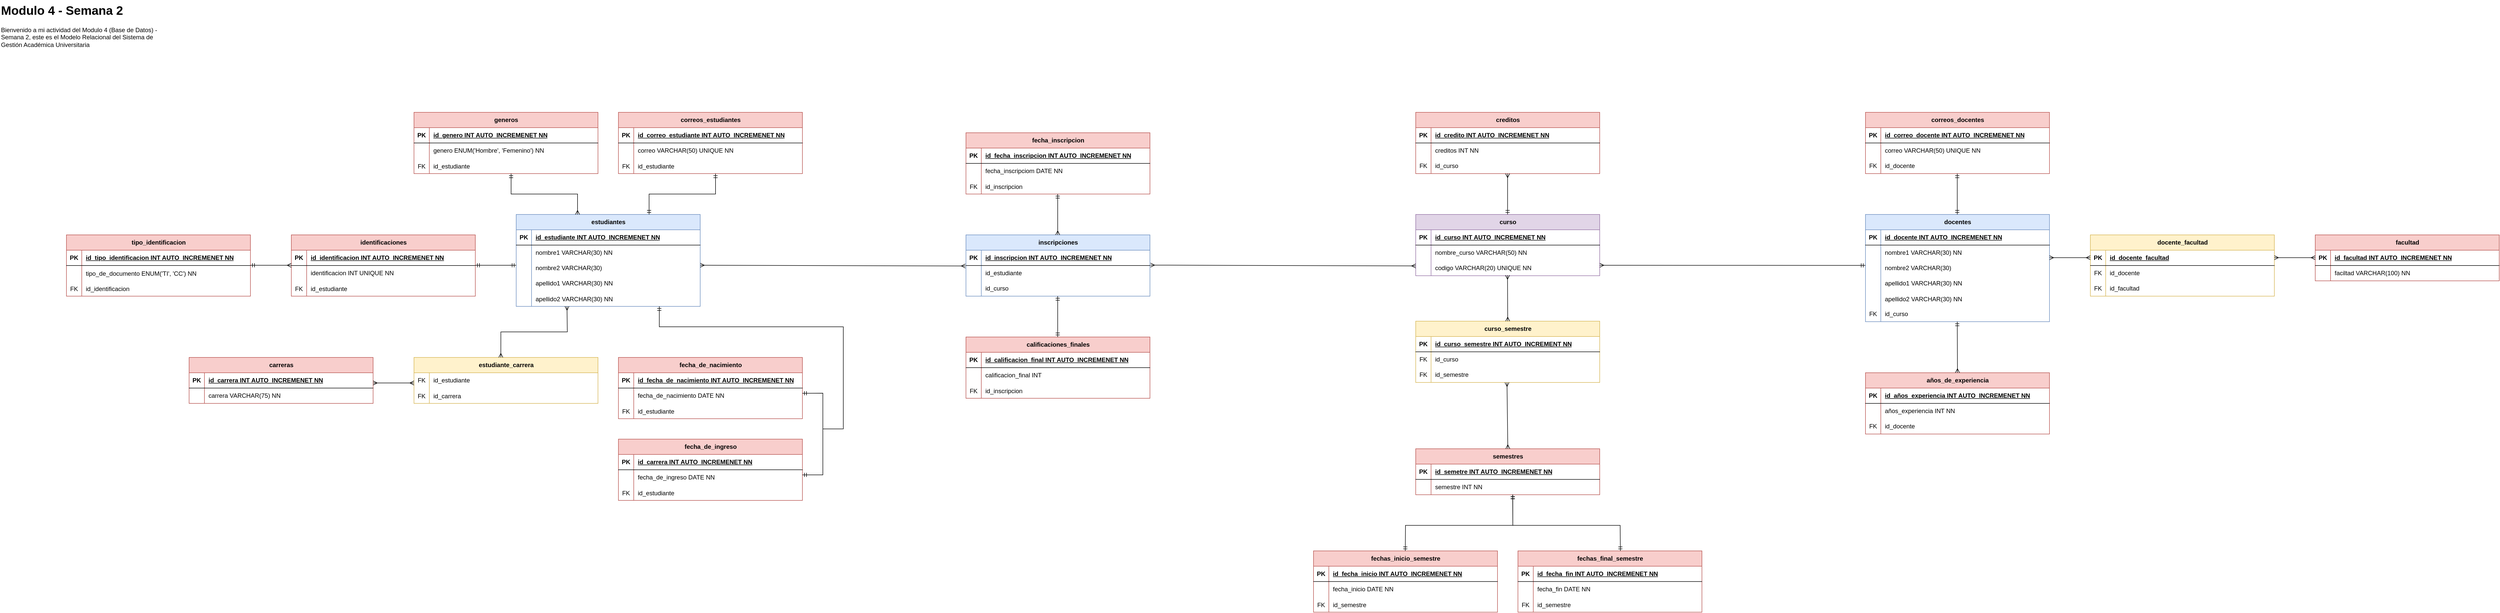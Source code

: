 <mxfile version="28.0.6">
  <diagram name="Página-1" id="qesh9Z2u07Tl5f_Q5gXP">
    <mxGraphModel dx="2580" dy="885" grid="1" gridSize="10" guides="1" tooltips="1" connect="1" arrows="1" fold="1" page="1" pageScale="1" pageWidth="827" pageHeight="1169" math="0" shadow="0">
      <root>
        <mxCell id="0" />
        <mxCell id="1" parent="0" />
        <mxCell id="IsaTzOVvmBVvntFPfNQu-1" value="&lt;h1 style=&quot;margin-top: 0px;&quot;&gt;Modulo 4 - Semana 2&lt;/h1&gt;&lt;p&gt;Bienvenido a mi actividad del Modulo 4 (Base de Datos) - Semana 2, este es el Modelo Relacional del Sistema de Gestión Académica Universitaria&lt;/p&gt;" style="text;html=1;whiteSpace=wrap;overflow=hidden;rounded=0;" parent="1" vertex="1">
          <mxGeometry x="-810" y="20" width="320" height="120" as="geometry" />
        </mxCell>
        <mxCell id="IsaTzOVvmBVvntFPfNQu-2" value="estudiantes" style="shape=table;startSize=30;container=1;collapsible=1;childLayout=tableLayout;fixedRows=1;rowLines=0;fontStyle=1;align=center;resizeLast=1;html=1;fillColor=#dae8fc;strokeColor=#6c8ebf;" parent="1" vertex="1">
          <mxGeometry x="200" y="440" width="360" height="180" as="geometry" />
        </mxCell>
        <mxCell id="IsaTzOVvmBVvntFPfNQu-3" value="" style="shape=tableRow;horizontal=0;startSize=0;swimlaneHead=0;swimlaneBody=0;fillColor=none;collapsible=0;dropTarget=0;points=[[0,0.5],[1,0.5]];portConstraint=eastwest;top=0;left=0;right=0;bottom=1;" parent="IsaTzOVvmBVvntFPfNQu-2" vertex="1">
          <mxGeometry y="30" width="360" height="30" as="geometry" />
        </mxCell>
        <mxCell id="IsaTzOVvmBVvntFPfNQu-4" value="PK" style="shape=partialRectangle;connectable=0;fillColor=none;top=0;left=0;bottom=0;right=0;fontStyle=1;overflow=hidden;whiteSpace=wrap;html=1;" parent="IsaTzOVvmBVvntFPfNQu-3" vertex="1">
          <mxGeometry width="30" height="30" as="geometry">
            <mxRectangle width="30" height="30" as="alternateBounds" />
          </mxGeometry>
        </mxCell>
        <mxCell id="IsaTzOVvmBVvntFPfNQu-5" value="id_estudiante INT AUTO_INCREMENET NN" style="shape=partialRectangle;connectable=0;fillColor=none;top=0;left=0;bottom=0;right=0;align=left;spacingLeft=6;fontStyle=5;overflow=hidden;whiteSpace=wrap;html=1;" parent="IsaTzOVvmBVvntFPfNQu-3" vertex="1">
          <mxGeometry x="30" width="330" height="30" as="geometry">
            <mxRectangle width="330" height="30" as="alternateBounds" />
          </mxGeometry>
        </mxCell>
        <mxCell id="IsaTzOVvmBVvntFPfNQu-6" value="" style="shape=tableRow;horizontal=0;startSize=0;swimlaneHead=0;swimlaneBody=0;fillColor=none;collapsible=0;dropTarget=0;points=[[0,0.5],[1,0.5]];portConstraint=eastwest;top=0;left=0;right=0;bottom=0;" parent="IsaTzOVvmBVvntFPfNQu-2" vertex="1">
          <mxGeometry y="60" width="360" height="30" as="geometry" />
        </mxCell>
        <mxCell id="IsaTzOVvmBVvntFPfNQu-7" value="" style="shape=partialRectangle;connectable=0;fillColor=none;top=0;left=0;bottom=0;right=0;editable=1;overflow=hidden;whiteSpace=wrap;html=1;" parent="IsaTzOVvmBVvntFPfNQu-6" vertex="1">
          <mxGeometry width="30" height="30" as="geometry">
            <mxRectangle width="30" height="30" as="alternateBounds" />
          </mxGeometry>
        </mxCell>
        <mxCell id="IsaTzOVvmBVvntFPfNQu-8" value="nombre1 VARCHAR(30) NN" style="shape=partialRectangle;connectable=0;fillColor=none;top=0;left=0;bottom=0;right=0;align=left;spacingLeft=6;overflow=hidden;whiteSpace=wrap;html=1;" parent="IsaTzOVvmBVvntFPfNQu-6" vertex="1">
          <mxGeometry x="30" width="330" height="30" as="geometry">
            <mxRectangle width="330" height="30" as="alternateBounds" />
          </mxGeometry>
        </mxCell>
        <mxCell id="IsaTzOVvmBVvntFPfNQu-9" value="" style="shape=tableRow;horizontal=0;startSize=0;swimlaneHead=0;swimlaneBody=0;fillColor=none;collapsible=0;dropTarget=0;points=[[0,0.5],[1,0.5]];portConstraint=eastwest;top=0;left=0;right=0;bottom=0;" parent="IsaTzOVvmBVvntFPfNQu-2" vertex="1">
          <mxGeometry y="90" width="360" height="30" as="geometry" />
        </mxCell>
        <mxCell id="IsaTzOVvmBVvntFPfNQu-10" value="" style="shape=partialRectangle;connectable=0;fillColor=none;top=0;left=0;bottom=0;right=0;editable=1;overflow=hidden;whiteSpace=wrap;html=1;" parent="IsaTzOVvmBVvntFPfNQu-9" vertex="1">
          <mxGeometry width="30" height="30" as="geometry">
            <mxRectangle width="30" height="30" as="alternateBounds" />
          </mxGeometry>
        </mxCell>
        <mxCell id="IsaTzOVvmBVvntFPfNQu-11" value="nombre2 VARCHAR(30)" style="shape=partialRectangle;connectable=0;fillColor=none;top=0;left=0;bottom=0;right=0;align=left;spacingLeft=6;overflow=hidden;whiteSpace=wrap;html=1;" parent="IsaTzOVvmBVvntFPfNQu-9" vertex="1">
          <mxGeometry x="30" width="330" height="30" as="geometry">
            <mxRectangle width="330" height="30" as="alternateBounds" />
          </mxGeometry>
        </mxCell>
        <mxCell id="IsaTzOVvmBVvntFPfNQu-12" value="" style="shape=tableRow;horizontal=0;startSize=0;swimlaneHead=0;swimlaneBody=0;fillColor=none;collapsible=0;dropTarget=0;points=[[0,0.5],[1,0.5]];portConstraint=eastwest;top=0;left=0;right=0;bottom=0;" parent="IsaTzOVvmBVvntFPfNQu-2" vertex="1">
          <mxGeometry y="120" width="360" height="30" as="geometry" />
        </mxCell>
        <mxCell id="IsaTzOVvmBVvntFPfNQu-13" value="" style="shape=partialRectangle;connectable=0;fillColor=none;top=0;left=0;bottom=0;right=0;editable=1;overflow=hidden;whiteSpace=wrap;html=1;" parent="IsaTzOVvmBVvntFPfNQu-12" vertex="1">
          <mxGeometry width="30" height="30" as="geometry">
            <mxRectangle width="30" height="30" as="alternateBounds" />
          </mxGeometry>
        </mxCell>
        <mxCell id="IsaTzOVvmBVvntFPfNQu-14" value="apellido1 VARCHAR(30) NN" style="shape=partialRectangle;connectable=0;fillColor=none;top=0;left=0;bottom=0;right=0;align=left;spacingLeft=6;overflow=hidden;whiteSpace=wrap;html=1;" parent="IsaTzOVvmBVvntFPfNQu-12" vertex="1">
          <mxGeometry x="30" width="330" height="30" as="geometry">
            <mxRectangle width="330" height="30" as="alternateBounds" />
          </mxGeometry>
        </mxCell>
        <mxCell id="IsaTzOVvmBVvntFPfNQu-15" value="" style="shape=tableRow;horizontal=0;startSize=0;swimlaneHead=0;swimlaneBody=0;fillColor=none;collapsible=0;dropTarget=0;points=[[0,0.5],[1,0.5]];portConstraint=eastwest;top=0;left=0;right=0;bottom=0;" parent="IsaTzOVvmBVvntFPfNQu-2" vertex="1">
          <mxGeometry y="150" width="360" height="30" as="geometry" />
        </mxCell>
        <mxCell id="IsaTzOVvmBVvntFPfNQu-16" value="" style="shape=partialRectangle;connectable=0;fillColor=none;top=0;left=0;bottom=0;right=0;editable=1;overflow=hidden;" parent="IsaTzOVvmBVvntFPfNQu-15" vertex="1">
          <mxGeometry width="30" height="30" as="geometry">
            <mxRectangle width="30" height="30" as="alternateBounds" />
          </mxGeometry>
        </mxCell>
        <mxCell id="IsaTzOVvmBVvntFPfNQu-17" value="apellido2 VARCHAR(30) NN" style="shape=partialRectangle;connectable=0;fillColor=none;top=0;left=0;bottom=0;right=0;align=left;spacingLeft=6;overflow=hidden;" parent="IsaTzOVvmBVvntFPfNQu-15" vertex="1">
          <mxGeometry x="30" width="330" height="30" as="geometry">
            <mxRectangle width="330" height="30" as="alternateBounds" />
          </mxGeometry>
        </mxCell>
        <mxCell id="IsaTzOVvmBVvntFPfNQu-18" value="correos_estudiantes" style="shape=table;startSize=30;container=1;collapsible=1;childLayout=tableLayout;fixedRows=1;rowLines=0;fontStyle=1;align=center;resizeLast=1;html=1;fillColor=#f8cecc;strokeColor=#b85450;" parent="1" vertex="1">
          <mxGeometry x="400" y="240" width="360" height="120" as="geometry" />
        </mxCell>
        <mxCell id="IsaTzOVvmBVvntFPfNQu-19" value="" style="shape=tableRow;horizontal=0;startSize=0;swimlaneHead=0;swimlaneBody=0;fillColor=none;collapsible=0;dropTarget=0;points=[[0,0.5],[1,0.5]];portConstraint=eastwest;top=0;left=0;right=0;bottom=1;" parent="IsaTzOVvmBVvntFPfNQu-18" vertex="1">
          <mxGeometry y="30" width="360" height="30" as="geometry" />
        </mxCell>
        <mxCell id="IsaTzOVvmBVvntFPfNQu-20" value="PK" style="shape=partialRectangle;connectable=0;fillColor=none;top=0;left=0;bottom=0;right=0;fontStyle=1;overflow=hidden;whiteSpace=wrap;html=1;" parent="IsaTzOVvmBVvntFPfNQu-19" vertex="1">
          <mxGeometry width="30" height="30" as="geometry">
            <mxRectangle width="30" height="30" as="alternateBounds" />
          </mxGeometry>
        </mxCell>
        <mxCell id="IsaTzOVvmBVvntFPfNQu-21" value="id_correo_estudiante INT AUTO_INCREMENET NN" style="shape=partialRectangle;connectable=0;fillColor=none;top=0;left=0;bottom=0;right=0;align=left;spacingLeft=6;fontStyle=5;overflow=hidden;whiteSpace=wrap;html=1;" parent="IsaTzOVvmBVvntFPfNQu-19" vertex="1">
          <mxGeometry x="30" width="330" height="30" as="geometry">
            <mxRectangle width="330" height="30" as="alternateBounds" />
          </mxGeometry>
        </mxCell>
        <mxCell id="IsaTzOVvmBVvntFPfNQu-22" value="" style="shape=tableRow;horizontal=0;startSize=0;swimlaneHead=0;swimlaneBody=0;fillColor=none;collapsible=0;dropTarget=0;points=[[0,0.5],[1,0.5]];portConstraint=eastwest;top=0;left=0;right=0;bottom=0;" parent="IsaTzOVvmBVvntFPfNQu-18" vertex="1">
          <mxGeometry y="60" width="360" height="30" as="geometry" />
        </mxCell>
        <mxCell id="IsaTzOVvmBVvntFPfNQu-23" value="" style="shape=partialRectangle;connectable=0;fillColor=none;top=0;left=0;bottom=0;right=0;editable=1;overflow=hidden;whiteSpace=wrap;html=1;" parent="IsaTzOVvmBVvntFPfNQu-22" vertex="1">
          <mxGeometry width="30" height="30" as="geometry">
            <mxRectangle width="30" height="30" as="alternateBounds" />
          </mxGeometry>
        </mxCell>
        <mxCell id="IsaTzOVvmBVvntFPfNQu-24" value="correo VARCHAR(50) UNIQUE NN" style="shape=partialRectangle;connectable=0;fillColor=none;top=0;left=0;bottom=0;right=0;align=left;spacingLeft=6;overflow=hidden;whiteSpace=wrap;html=1;" parent="IsaTzOVvmBVvntFPfNQu-22" vertex="1">
          <mxGeometry x="30" width="330" height="30" as="geometry">
            <mxRectangle width="330" height="30" as="alternateBounds" />
          </mxGeometry>
        </mxCell>
        <mxCell id="IsaTzOVvmBVvntFPfNQu-31" value="" style="shape=tableRow;horizontal=0;startSize=0;swimlaneHead=0;swimlaneBody=0;fillColor=none;collapsible=0;dropTarget=0;points=[[0,0.5],[1,0.5]];portConstraint=eastwest;top=0;left=0;right=0;bottom=0;" parent="IsaTzOVvmBVvntFPfNQu-18" vertex="1">
          <mxGeometry y="90" width="360" height="30" as="geometry" />
        </mxCell>
        <mxCell id="IsaTzOVvmBVvntFPfNQu-32" value="FK" style="shape=partialRectangle;connectable=0;fillColor=none;top=0;left=0;bottom=0;right=0;editable=1;overflow=hidden;" parent="IsaTzOVvmBVvntFPfNQu-31" vertex="1">
          <mxGeometry width="30" height="30" as="geometry">
            <mxRectangle width="30" height="30" as="alternateBounds" />
          </mxGeometry>
        </mxCell>
        <mxCell id="IsaTzOVvmBVvntFPfNQu-33" value="id_estudiante" style="shape=partialRectangle;connectable=0;fillColor=none;top=0;left=0;bottom=0;right=0;align=left;spacingLeft=6;overflow=hidden;" parent="IsaTzOVvmBVvntFPfNQu-31" vertex="1">
          <mxGeometry x="30" width="330" height="30" as="geometry">
            <mxRectangle width="330" height="30" as="alternateBounds" />
          </mxGeometry>
        </mxCell>
        <mxCell id="IsaTzOVvmBVvntFPfNQu-34" value="generos" style="shape=table;startSize=30;container=1;collapsible=1;childLayout=tableLayout;fixedRows=1;rowLines=0;fontStyle=1;align=center;resizeLast=1;html=1;fillColor=#f8cecc;strokeColor=#b85450;" parent="1" vertex="1">
          <mxGeometry y="240" width="360" height="120" as="geometry" />
        </mxCell>
        <mxCell id="IsaTzOVvmBVvntFPfNQu-35" value="" style="shape=tableRow;horizontal=0;startSize=0;swimlaneHead=0;swimlaneBody=0;fillColor=none;collapsible=0;dropTarget=0;points=[[0,0.5],[1,0.5]];portConstraint=eastwest;top=0;left=0;right=0;bottom=1;" parent="IsaTzOVvmBVvntFPfNQu-34" vertex="1">
          <mxGeometry y="30" width="360" height="30" as="geometry" />
        </mxCell>
        <mxCell id="IsaTzOVvmBVvntFPfNQu-36" value="PK" style="shape=partialRectangle;connectable=0;fillColor=none;top=0;left=0;bottom=0;right=0;fontStyle=1;overflow=hidden;whiteSpace=wrap;html=1;" parent="IsaTzOVvmBVvntFPfNQu-35" vertex="1">
          <mxGeometry width="30" height="30" as="geometry">
            <mxRectangle width="30" height="30" as="alternateBounds" />
          </mxGeometry>
        </mxCell>
        <mxCell id="IsaTzOVvmBVvntFPfNQu-37" value="id_genero INT AUTO_INCREMENET NN" style="shape=partialRectangle;connectable=0;fillColor=none;top=0;left=0;bottom=0;right=0;align=left;spacingLeft=6;fontStyle=5;overflow=hidden;whiteSpace=wrap;html=1;" parent="IsaTzOVvmBVvntFPfNQu-35" vertex="1">
          <mxGeometry x="30" width="330" height="30" as="geometry">
            <mxRectangle width="330" height="30" as="alternateBounds" />
          </mxGeometry>
        </mxCell>
        <mxCell id="IsaTzOVvmBVvntFPfNQu-38" value="" style="shape=tableRow;horizontal=0;startSize=0;swimlaneHead=0;swimlaneBody=0;fillColor=none;collapsible=0;dropTarget=0;points=[[0,0.5],[1,0.5]];portConstraint=eastwest;top=0;left=0;right=0;bottom=0;" parent="IsaTzOVvmBVvntFPfNQu-34" vertex="1">
          <mxGeometry y="60" width="360" height="30" as="geometry" />
        </mxCell>
        <mxCell id="IsaTzOVvmBVvntFPfNQu-39" value="" style="shape=partialRectangle;connectable=0;fillColor=none;top=0;left=0;bottom=0;right=0;editable=1;overflow=hidden;whiteSpace=wrap;html=1;" parent="IsaTzOVvmBVvntFPfNQu-38" vertex="1">
          <mxGeometry width="30" height="30" as="geometry">
            <mxRectangle width="30" height="30" as="alternateBounds" />
          </mxGeometry>
        </mxCell>
        <mxCell id="IsaTzOVvmBVvntFPfNQu-40" value="genero ENUM(&#39;Hombre&#39;, &#39;Femenino&#39;) NN" style="shape=partialRectangle;connectable=0;fillColor=none;top=0;left=0;bottom=0;right=0;align=left;spacingLeft=6;overflow=hidden;whiteSpace=wrap;html=1;" parent="IsaTzOVvmBVvntFPfNQu-38" vertex="1">
          <mxGeometry x="30" width="330" height="30" as="geometry">
            <mxRectangle width="330" height="30" as="alternateBounds" />
          </mxGeometry>
        </mxCell>
        <mxCell id="IsaTzOVvmBVvntFPfNQu-41" value="" style="shape=tableRow;horizontal=0;startSize=0;swimlaneHead=0;swimlaneBody=0;fillColor=none;collapsible=0;dropTarget=0;points=[[0,0.5],[1,0.5]];portConstraint=eastwest;top=0;left=0;right=0;bottom=0;" parent="IsaTzOVvmBVvntFPfNQu-34" vertex="1">
          <mxGeometry y="90" width="360" height="30" as="geometry" />
        </mxCell>
        <mxCell id="IsaTzOVvmBVvntFPfNQu-42" value="FK" style="shape=partialRectangle;connectable=0;fillColor=none;top=0;left=0;bottom=0;right=0;editable=1;overflow=hidden;" parent="IsaTzOVvmBVvntFPfNQu-41" vertex="1">
          <mxGeometry width="30" height="30" as="geometry">
            <mxRectangle width="30" height="30" as="alternateBounds" />
          </mxGeometry>
        </mxCell>
        <mxCell id="IsaTzOVvmBVvntFPfNQu-43" value="id_estudiante" style="shape=partialRectangle;connectable=0;fillColor=none;top=0;left=0;bottom=0;right=0;align=left;spacingLeft=6;overflow=hidden;" parent="IsaTzOVvmBVvntFPfNQu-41" vertex="1">
          <mxGeometry x="30" width="330" height="30" as="geometry">
            <mxRectangle width="330" height="30" as="alternateBounds" />
          </mxGeometry>
        </mxCell>
        <mxCell id="IsaTzOVvmBVvntFPfNQu-44" value="identificaciones" style="shape=table;startSize=30;container=1;collapsible=1;childLayout=tableLayout;fixedRows=1;rowLines=0;fontStyle=1;align=center;resizeLast=1;html=1;fillColor=#f8cecc;strokeColor=#b85450;" parent="1" vertex="1">
          <mxGeometry x="-240" y="480" width="360" height="120" as="geometry" />
        </mxCell>
        <mxCell id="IsaTzOVvmBVvntFPfNQu-45" value="" style="shape=tableRow;horizontal=0;startSize=0;swimlaneHead=0;swimlaneBody=0;fillColor=none;collapsible=0;dropTarget=0;points=[[0,0.5],[1,0.5]];portConstraint=eastwest;top=0;left=0;right=0;bottom=1;" parent="IsaTzOVvmBVvntFPfNQu-44" vertex="1">
          <mxGeometry y="30" width="360" height="30" as="geometry" />
        </mxCell>
        <mxCell id="IsaTzOVvmBVvntFPfNQu-46" value="PK" style="shape=partialRectangle;connectable=0;fillColor=none;top=0;left=0;bottom=0;right=0;fontStyle=1;overflow=hidden;whiteSpace=wrap;html=1;" parent="IsaTzOVvmBVvntFPfNQu-45" vertex="1">
          <mxGeometry width="30" height="30" as="geometry">
            <mxRectangle width="30" height="30" as="alternateBounds" />
          </mxGeometry>
        </mxCell>
        <mxCell id="IsaTzOVvmBVvntFPfNQu-47" value="id_identificacion INT AUTO_INCREMENET NN" style="shape=partialRectangle;connectable=0;fillColor=none;top=0;left=0;bottom=0;right=0;align=left;spacingLeft=6;fontStyle=5;overflow=hidden;whiteSpace=wrap;html=1;" parent="IsaTzOVvmBVvntFPfNQu-45" vertex="1">
          <mxGeometry x="30" width="330" height="30" as="geometry">
            <mxRectangle width="330" height="30" as="alternateBounds" />
          </mxGeometry>
        </mxCell>
        <mxCell id="IsaTzOVvmBVvntFPfNQu-48" value="" style="shape=tableRow;horizontal=0;startSize=0;swimlaneHead=0;swimlaneBody=0;fillColor=none;collapsible=0;dropTarget=0;points=[[0,0.5],[1,0.5]];portConstraint=eastwest;top=0;left=0;right=0;bottom=0;" parent="IsaTzOVvmBVvntFPfNQu-44" vertex="1">
          <mxGeometry y="60" width="360" height="30" as="geometry" />
        </mxCell>
        <mxCell id="IsaTzOVvmBVvntFPfNQu-49" value="" style="shape=partialRectangle;connectable=0;fillColor=none;top=0;left=0;bottom=0;right=0;editable=1;overflow=hidden;whiteSpace=wrap;html=1;" parent="IsaTzOVvmBVvntFPfNQu-48" vertex="1">
          <mxGeometry width="30" height="30" as="geometry">
            <mxRectangle width="30" height="30" as="alternateBounds" />
          </mxGeometry>
        </mxCell>
        <mxCell id="IsaTzOVvmBVvntFPfNQu-50" value="identificacion INT UNIQUE NN" style="shape=partialRectangle;connectable=0;fillColor=none;top=0;left=0;bottom=0;right=0;align=left;spacingLeft=6;overflow=hidden;whiteSpace=wrap;html=1;" parent="IsaTzOVvmBVvntFPfNQu-48" vertex="1">
          <mxGeometry x="30" width="330" height="30" as="geometry">
            <mxRectangle width="330" height="30" as="alternateBounds" />
          </mxGeometry>
        </mxCell>
        <mxCell id="IsaTzOVvmBVvntFPfNQu-51" value="" style="shape=tableRow;horizontal=0;startSize=0;swimlaneHead=0;swimlaneBody=0;fillColor=none;collapsible=0;dropTarget=0;points=[[0,0.5],[1,0.5]];portConstraint=eastwest;top=0;left=0;right=0;bottom=0;" parent="IsaTzOVvmBVvntFPfNQu-44" vertex="1">
          <mxGeometry y="90" width="360" height="30" as="geometry" />
        </mxCell>
        <mxCell id="IsaTzOVvmBVvntFPfNQu-52" value="FK" style="shape=partialRectangle;connectable=0;fillColor=none;top=0;left=0;bottom=0;right=0;editable=1;overflow=hidden;" parent="IsaTzOVvmBVvntFPfNQu-51" vertex="1">
          <mxGeometry width="30" height="30" as="geometry">
            <mxRectangle width="30" height="30" as="alternateBounds" />
          </mxGeometry>
        </mxCell>
        <mxCell id="IsaTzOVvmBVvntFPfNQu-53" value="id_estudiante" style="shape=partialRectangle;connectable=0;fillColor=none;top=0;left=0;bottom=0;right=0;align=left;spacingLeft=6;overflow=hidden;" parent="IsaTzOVvmBVvntFPfNQu-51" vertex="1">
          <mxGeometry x="30" width="330" height="30" as="geometry">
            <mxRectangle width="330" height="30" as="alternateBounds" />
          </mxGeometry>
        </mxCell>
        <mxCell id="IsaTzOVvmBVvntFPfNQu-57" value="carreras" style="shape=table;startSize=30;container=1;collapsible=1;childLayout=tableLayout;fixedRows=1;rowLines=0;fontStyle=1;align=center;resizeLast=1;html=1;fillColor=#f8cecc;strokeColor=#b85450;" parent="1" vertex="1">
          <mxGeometry x="-440" y="720" width="360" height="90" as="geometry" />
        </mxCell>
        <mxCell id="IsaTzOVvmBVvntFPfNQu-58" value="" style="shape=tableRow;horizontal=0;startSize=0;swimlaneHead=0;swimlaneBody=0;fillColor=none;collapsible=0;dropTarget=0;points=[[0,0.5],[1,0.5]];portConstraint=eastwest;top=0;left=0;right=0;bottom=1;" parent="IsaTzOVvmBVvntFPfNQu-57" vertex="1">
          <mxGeometry y="30" width="360" height="30" as="geometry" />
        </mxCell>
        <mxCell id="IsaTzOVvmBVvntFPfNQu-59" value="PK" style="shape=partialRectangle;connectable=0;fillColor=none;top=0;left=0;bottom=0;right=0;fontStyle=1;overflow=hidden;whiteSpace=wrap;html=1;" parent="IsaTzOVvmBVvntFPfNQu-58" vertex="1">
          <mxGeometry width="30" height="30" as="geometry">
            <mxRectangle width="30" height="30" as="alternateBounds" />
          </mxGeometry>
        </mxCell>
        <mxCell id="IsaTzOVvmBVvntFPfNQu-60" value="id_carrera INT AUTO_INCREMENET NN" style="shape=partialRectangle;connectable=0;fillColor=none;top=0;left=0;bottom=0;right=0;align=left;spacingLeft=6;fontStyle=5;overflow=hidden;whiteSpace=wrap;html=1;" parent="IsaTzOVvmBVvntFPfNQu-58" vertex="1">
          <mxGeometry x="30" width="330" height="30" as="geometry">
            <mxRectangle width="330" height="30" as="alternateBounds" />
          </mxGeometry>
        </mxCell>
        <mxCell id="IsaTzOVvmBVvntFPfNQu-61" value="" style="shape=tableRow;horizontal=0;startSize=0;swimlaneHead=0;swimlaneBody=0;fillColor=none;collapsible=0;dropTarget=0;points=[[0,0.5],[1,0.5]];portConstraint=eastwest;top=0;left=0;right=0;bottom=0;" parent="IsaTzOVvmBVvntFPfNQu-57" vertex="1">
          <mxGeometry y="60" width="360" height="30" as="geometry" />
        </mxCell>
        <mxCell id="IsaTzOVvmBVvntFPfNQu-62" value="" style="shape=partialRectangle;connectable=0;fillColor=none;top=0;left=0;bottom=0;right=0;editable=1;overflow=hidden;whiteSpace=wrap;html=1;" parent="IsaTzOVvmBVvntFPfNQu-61" vertex="1">
          <mxGeometry width="30" height="30" as="geometry">
            <mxRectangle width="30" height="30" as="alternateBounds" />
          </mxGeometry>
        </mxCell>
        <mxCell id="IsaTzOVvmBVvntFPfNQu-63" value="carrera VARCHAR(75) NN" style="shape=partialRectangle;connectable=0;fillColor=none;top=0;left=0;bottom=0;right=0;align=left;spacingLeft=6;overflow=hidden;whiteSpace=wrap;html=1;" parent="IsaTzOVvmBVvntFPfNQu-61" vertex="1">
          <mxGeometry x="30" width="330" height="30" as="geometry">
            <mxRectangle width="330" height="30" as="alternateBounds" />
          </mxGeometry>
        </mxCell>
        <mxCell id="IsaTzOVvmBVvntFPfNQu-67" value="fecha_de_nacimiento" style="shape=table;startSize=30;container=1;collapsible=1;childLayout=tableLayout;fixedRows=1;rowLines=0;fontStyle=1;align=center;resizeLast=1;html=1;fillColor=#f8cecc;strokeColor=#b85450;" parent="1" vertex="1">
          <mxGeometry x="400" y="720" width="360" height="120" as="geometry" />
        </mxCell>
        <mxCell id="IsaTzOVvmBVvntFPfNQu-68" value="" style="shape=tableRow;horizontal=0;startSize=0;swimlaneHead=0;swimlaneBody=0;fillColor=none;collapsible=0;dropTarget=0;points=[[0,0.5],[1,0.5]];portConstraint=eastwest;top=0;left=0;right=0;bottom=1;" parent="IsaTzOVvmBVvntFPfNQu-67" vertex="1">
          <mxGeometry y="30" width="360" height="30" as="geometry" />
        </mxCell>
        <mxCell id="IsaTzOVvmBVvntFPfNQu-69" value="PK" style="shape=partialRectangle;connectable=0;fillColor=none;top=0;left=0;bottom=0;right=0;fontStyle=1;overflow=hidden;whiteSpace=wrap;html=1;" parent="IsaTzOVvmBVvntFPfNQu-68" vertex="1">
          <mxGeometry width="30" height="30" as="geometry">
            <mxRectangle width="30" height="30" as="alternateBounds" />
          </mxGeometry>
        </mxCell>
        <mxCell id="IsaTzOVvmBVvntFPfNQu-70" value="id_fecha_de_nacimiento INT AUTO_INCREMENET NN" style="shape=partialRectangle;connectable=0;fillColor=none;top=0;left=0;bottom=0;right=0;align=left;spacingLeft=6;fontStyle=5;overflow=hidden;whiteSpace=wrap;html=1;" parent="IsaTzOVvmBVvntFPfNQu-68" vertex="1">
          <mxGeometry x="30" width="330" height="30" as="geometry">
            <mxRectangle width="330" height="30" as="alternateBounds" />
          </mxGeometry>
        </mxCell>
        <mxCell id="IsaTzOVvmBVvntFPfNQu-71" value="" style="shape=tableRow;horizontal=0;startSize=0;swimlaneHead=0;swimlaneBody=0;fillColor=none;collapsible=0;dropTarget=0;points=[[0,0.5],[1,0.5]];portConstraint=eastwest;top=0;left=0;right=0;bottom=0;" parent="IsaTzOVvmBVvntFPfNQu-67" vertex="1">
          <mxGeometry y="60" width="360" height="30" as="geometry" />
        </mxCell>
        <mxCell id="IsaTzOVvmBVvntFPfNQu-72" value="" style="shape=partialRectangle;connectable=0;fillColor=none;top=0;left=0;bottom=0;right=0;editable=1;overflow=hidden;whiteSpace=wrap;html=1;" parent="IsaTzOVvmBVvntFPfNQu-71" vertex="1">
          <mxGeometry width="30" height="30" as="geometry">
            <mxRectangle width="30" height="30" as="alternateBounds" />
          </mxGeometry>
        </mxCell>
        <mxCell id="IsaTzOVvmBVvntFPfNQu-73" value="fecha_de_nacimiento DATE NN" style="shape=partialRectangle;connectable=0;fillColor=none;top=0;left=0;bottom=0;right=0;align=left;spacingLeft=6;overflow=hidden;whiteSpace=wrap;html=1;" parent="IsaTzOVvmBVvntFPfNQu-71" vertex="1">
          <mxGeometry x="30" width="330" height="30" as="geometry">
            <mxRectangle width="330" height="30" as="alternateBounds" />
          </mxGeometry>
        </mxCell>
        <mxCell id="IsaTzOVvmBVvntFPfNQu-74" value="" style="shape=tableRow;horizontal=0;startSize=0;swimlaneHead=0;swimlaneBody=0;fillColor=none;collapsible=0;dropTarget=0;points=[[0,0.5],[1,0.5]];portConstraint=eastwest;top=0;left=0;right=0;bottom=0;" parent="IsaTzOVvmBVvntFPfNQu-67" vertex="1">
          <mxGeometry y="90" width="360" height="30" as="geometry" />
        </mxCell>
        <mxCell id="IsaTzOVvmBVvntFPfNQu-75" value="FK" style="shape=partialRectangle;connectable=0;fillColor=none;top=0;left=0;bottom=0;right=0;editable=1;overflow=hidden;" parent="IsaTzOVvmBVvntFPfNQu-74" vertex="1">
          <mxGeometry width="30" height="30" as="geometry">
            <mxRectangle width="30" height="30" as="alternateBounds" />
          </mxGeometry>
        </mxCell>
        <mxCell id="IsaTzOVvmBVvntFPfNQu-76" value="id_estudiante" style="shape=partialRectangle;connectable=0;fillColor=none;top=0;left=0;bottom=0;right=0;align=left;spacingLeft=6;overflow=hidden;" parent="IsaTzOVvmBVvntFPfNQu-74" vertex="1">
          <mxGeometry x="30" width="330" height="30" as="geometry">
            <mxRectangle width="330" height="30" as="alternateBounds" />
          </mxGeometry>
        </mxCell>
        <mxCell id="IsaTzOVvmBVvntFPfNQu-77" value="fecha_de_ingreso" style="shape=table;startSize=30;container=1;collapsible=1;childLayout=tableLayout;fixedRows=1;rowLines=0;fontStyle=1;align=center;resizeLast=1;html=1;fillColor=#f8cecc;strokeColor=#b85450;" parent="1" vertex="1">
          <mxGeometry x="400" y="880" width="360" height="120" as="geometry" />
        </mxCell>
        <mxCell id="IsaTzOVvmBVvntFPfNQu-78" value="" style="shape=tableRow;horizontal=0;startSize=0;swimlaneHead=0;swimlaneBody=0;fillColor=none;collapsible=0;dropTarget=0;points=[[0,0.5],[1,0.5]];portConstraint=eastwest;top=0;left=0;right=0;bottom=1;" parent="IsaTzOVvmBVvntFPfNQu-77" vertex="1">
          <mxGeometry y="30" width="360" height="30" as="geometry" />
        </mxCell>
        <mxCell id="IsaTzOVvmBVvntFPfNQu-79" value="PK" style="shape=partialRectangle;connectable=0;fillColor=none;top=0;left=0;bottom=0;right=0;fontStyle=1;overflow=hidden;whiteSpace=wrap;html=1;" parent="IsaTzOVvmBVvntFPfNQu-78" vertex="1">
          <mxGeometry width="30" height="30" as="geometry">
            <mxRectangle width="30" height="30" as="alternateBounds" />
          </mxGeometry>
        </mxCell>
        <mxCell id="IsaTzOVvmBVvntFPfNQu-80" value="id_carrera INT AUTO_INCREMENET NN" style="shape=partialRectangle;connectable=0;fillColor=none;top=0;left=0;bottom=0;right=0;align=left;spacingLeft=6;fontStyle=5;overflow=hidden;whiteSpace=wrap;html=1;" parent="IsaTzOVvmBVvntFPfNQu-78" vertex="1">
          <mxGeometry x="30" width="330" height="30" as="geometry">
            <mxRectangle width="330" height="30" as="alternateBounds" />
          </mxGeometry>
        </mxCell>
        <mxCell id="IsaTzOVvmBVvntFPfNQu-81" value="" style="shape=tableRow;horizontal=0;startSize=0;swimlaneHead=0;swimlaneBody=0;fillColor=none;collapsible=0;dropTarget=0;points=[[0,0.5],[1,0.5]];portConstraint=eastwest;top=0;left=0;right=0;bottom=0;" parent="IsaTzOVvmBVvntFPfNQu-77" vertex="1">
          <mxGeometry y="60" width="360" height="30" as="geometry" />
        </mxCell>
        <mxCell id="IsaTzOVvmBVvntFPfNQu-82" value="" style="shape=partialRectangle;connectable=0;fillColor=none;top=0;left=0;bottom=0;right=0;editable=1;overflow=hidden;whiteSpace=wrap;html=1;" parent="IsaTzOVvmBVvntFPfNQu-81" vertex="1">
          <mxGeometry width="30" height="30" as="geometry">
            <mxRectangle width="30" height="30" as="alternateBounds" />
          </mxGeometry>
        </mxCell>
        <mxCell id="IsaTzOVvmBVvntFPfNQu-83" value="fecha_de_ingreso DATE NN" style="shape=partialRectangle;connectable=0;fillColor=none;top=0;left=0;bottom=0;right=0;align=left;spacingLeft=6;overflow=hidden;whiteSpace=wrap;html=1;" parent="IsaTzOVvmBVvntFPfNQu-81" vertex="1">
          <mxGeometry x="30" width="330" height="30" as="geometry">
            <mxRectangle width="330" height="30" as="alternateBounds" />
          </mxGeometry>
        </mxCell>
        <mxCell id="IsaTzOVvmBVvntFPfNQu-84" value="" style="shape=tableRow;horizontal=0;startSize=0;swimlaneHead=0;swimlaneBody=0;fillColor=none;collapsible=0;dropTarget=0;points=[[0,0.5],[1,0.5]];portConstraint=eastwest;top=0;left=0;right=0;bottom=0;" parent="IsaTzOVvmBVvntFPfNQu-77" vertex="1">
          <mxGeometry y="90" width="360" height="30" as="geometry" />
        </mxCell>
        <mxCell id="IsaTzOVvmBVvntFPfNQu-85" value="FK" style="shape=partialRectangle;connectable=0;fillColor=none;top=0;left=0;bottom=0;right=0;editable=1;overflow=hidden;" parent="IsaTzOVvmBVvntFPfNQu-84" vertex="1">
          <mxGeometry width="30" height="30" as="geometry">
            <mxRectangle width="30" height="30" as="alternateBounds" />
          </mxGeometry>
        </mxCell>
        <mxCell id="IsaTzOVvmBVvntFPfNQu-86" value="id_estudiante" style="shape=partialRectangle;connectable=0;fillColor=none;top=0;left=0;bottom=0;right=0;align=left;spacingLeft=6;overflow=hidden;" parent="IsaTzOVvmBVvntFPfNQu-84" vertex="1">
          <mxGeometry x="30" width="330" height="30" as="geometry">
            <mxRectangle width="330" height="30" as="alternateBounds" />
          </mxGeometry>
        </mxCell>
        <mxCell id="IsaTzOVvmBVvntFPfNQu-87" value="tipo_identificacion" style="shape=table;startSize=30;container=1;collapsible=1;childLayout=tableLayout;fixedRows=1;rowLines=0;fontStyle=1;align=center;resizeLast=1;html=1;fillColor=#f8cecc;strokeColor=#b85450;" parent="1" vertex="1">
          <mxGeometry x="-680" y="480" width="360" height="120" as="geometry" />
        </mxCell>
        <mxCell id="IsaTzOVvmBVvntFPfNQu-88" value="" style="shape=tableRow;horizontal=0;startSize=0;swimlaneHead=0;swimlaneBody=0;fillColor=none;collapsible=0;dropTarget=0;points=[[0,0.5],[1,0.5]];portConstraint=eastwest;top=0;left=0;right=0;bottom=1;" parent="IsaTzOVvmBVvntFPfNQu-87" vertex="1">
          <mxGeometry y="30" width="360" height="30" as="geometry" />
        </mxCell>
        <mxCell id="IsaTzOVvmBVvntFPfNQu-89" value="PK" style="shape=partialRectangle;connectable=0;fillColor=none;top=0;left=0;bottom=0;right=0;fontStyle=1;overflow=hidden;whiteSpace=wrap;html=1;" parent="IsaTzOVvmBVvntFPfNQu-88" vertex="1">
          <mxGeometry width="30" height="30" as="geometry">
            <mxRectangle width="30" height="30" as="alternateBounds" />
          </mxGeometry>
        </mxCell>
        <mxCell id="IsaTzOVvmBVvntFPfNQu-90" value="id_tipo_identificacion INT AUTO_INCREMENET NN" style="shape=partialRectangle;connectable=0;fillColor=none;top=0;left=0;bottom=0;right=0;align=left;spacingLeft=6;fontStyle=5;overflow=hidden;whiteSpace=wrap;html=1;" parent="IsaTzOVvmBVvntFPfNQu-88" vertex="1">
          <mxGeometry x="30" width="330" height="30" as="geometry">
            <mxRectangle width="330" height="30" as="alternateBounds" />
          </mxGeometry>
        </mxCell>
        <mxCell id="IsaTzOVvmBVvntFPfNQu-94" value="" style="shape=tableRow;horizontal=0;startSize=0;swimlaneHead=0;swimlaneBody=0;fillColor=none;collapsible=0;dropTarget=0;points=[[0,0.5],[1,0.5]];portConstraint=eastwest;top=0;left=0;right=0;bottom=0;" parent="IsaTzOVvmBVvntFPfNQu-87" vertex="1">
          <mxGeometry y="60" width="360" height="30" as="geometry" />
        </mxCell>
        <mxCell id="IsaTzOVvmBVvntFPfNQu-95" value="" style="shape=partialRectangle;connectable=0;fillColor=none;top=0;left=0;bottom=0;right=0;editable=1;overflow=hidden;" parent="IsaTzOVvmBVvntFPfNQu-94" vertex="1">
          <mxGeometry width="30" height="30" as="geometry">
            <mxRectangle width="30" height="30" as="alternateBounds" />
          </mxGeometry>
        </mxCell>
        <mxCell id="IsaTzOVvmBVvntFPfNQu-96" value="tipo_de_documento ENUM(&#39;TI&#39;, &#39;CC&#39;) NN" style="shape=partialRectangle;connectable=0;fillColor=none;top=0;left=0;bottom=0;right=0;align=left;spacingLeft=6;overflow=hidden;" parent="IsaTzOVvmBVvntFPfNQu-94" vertex="1">
          <mxGeometry x="30" width="330" height="30" as="geometry">
            <mxRectangle width="330" height="30" as="alternateBounds" />
          </mxGeometry>
        </mxCell>
        <mxCell id="IsaTzOVvmBVvntFPfNQu-97" value="" style="shape=tableRow;horizontal=0;startSize=0;swimlaneHead=0;swimlaneBody=0;fillColor=none;collapsible=0;dropTarget=0;points=[[0,0.5],[1,0.5]];portConstraint=eastwest;top=0;left=0;right=0;bottom=0;" parent="IsaTzOVvmBVvntFPfNQu-87" vertex="1">
          <mxGeometry y="90" width="360" height="30" as="geometry" />
        </mxCell>
        <mxCell id="IsaTzOVvmBVvntFPfNQu-98" value="FK" style="shape=partialRectangle;connectable=0;fillColor=none;top=0;left=0;bottom=0;right=0;editable=1;overflow=hidden;" parent="IsaTzOVvmBVvntFPfNQu-97" vertex="1">
          <mxGeometry width="30" height="30" as="geometry">
            <mxRectangle width="30" height="30" as="alternateBounds" />
          </mxGeometry>
        </mxCell>
        <mxCell id="IsaTzOVvmBVvntFPfNQu-99" value="id_identificacion" style="shape=partialRectangle;connectable=0;fillColor=none;top=0;left=0;bottom=0;right=0;align=left;spacingLeft=6;overflow=hidden;" parent="IsaTzOVvmBVvntFPfNQu-97" vertex="1">
          <mxGeometry x="30" width="330" height="30" as="geometry">
            <mxRectangle width="330" height="30" as="alternateBounds" />
          </mxGeometry>
        </mxCell>
        <mxCell id="IsaTzOVvmBVvntFPfNQu-100" value="curso" style="shape=table;startSize=30;container=1;collapsible=1;childLayout=tableLayout;fixedRows=1;rowLines=0;fontStyle=1;align=center;resizeLast=1;html=1;fillColor=#e1d5e7;strokeColor=#9673a6;" parent="1" vertex="1">
          <mxGeometry x="1960" y="440" width="360" height="120" as="geometry" />
        </mxCell>
        <mxCell id="IsaTzOVvmBVvntFPfNQu-101" value="" style="shape=tableRow;horizontal=0;startSize=0;swimlaneHead=0;swimlaneBody=0;fillColor=none;collapsible=0;dropTarget=0;points=[[0,0.5],[1,0.5]];portConstraint=eastwest;top=0;left=0;right=0;bottom=1;" parent="IsaTzOVvmBVvntFPfNQu-100" vertex="1">
          <mxGeometry y="30" width="360" height="30" as="geometry" />
        </mxCell>
        <mxCell id="IsaTzOVvmBVvntFPfNQu-102" value="PK" style="shape=partialRectangle;connectable=0;fillColor=none;top=0;left=0;bottom=0;right=0;fontStyle=1;overflow=hidden;whiteSpace=wrap;html=1;" parent="IsaTzOVvmBVvntFPfNQu-101" vertex="1">
          <mxGeometry width="30" height="30" as="geometry">
            <mxRectangle width="30" height="30" as="alternateBounds" />
          </mxGeometry>
        </mxCell>
        <mxCell id="IsaTzOVvmBVvntFPfNQu-103" value="id_curso INT AUTO_INCREMENET NN" style="shape=partialRectangle;connectable=0;fillColor=none;top=0;left=0;bottom=0;right=0;align=left;spacingLeft=6;fontStyle=5;overflow=hidden;whiteSpace=wrap;html=1;" parent="IsaTzOVvmBVvntFPfNQu-101" vertex="1">
          <mxGeometry x="30" width="330" height="30" as="geometry">
            <mxRectangle width="330" height="30" as="alternateBounds" />
          </mxGeometry>
        </mxCell>
        <mxCell id="IsaTzOVvmBVvntFPfNQu-104" value="" style="shape=tableRow;horizontal=0;startSize=0;swimlaneHead=0;swimlaneBody=0;fillColor=none;collapsible=0;dropTarget=0;points=[[0,0.5],[1,0.5]];portConstraint=eastwest;top=0;left=0;right=0;bottom=0;" parent="IsaTzOVvmBVvntFPfNQu-100" vertex="1">
          <mxGeometry y="60" width="360" height="30" as="geometry" />
        </mxCell>
        <mxCell id="IsaTzOVvmBVvntFPfNQu-105" value="" style="shape=partialRectangle;connectable=0;fillColor=none;top=0;left=0;bottom=0;right=0;editable=1;overflow=hidden;whiteSpace=wrap;html=1;" parent="IsaTzOVvmBVvntFPfNQu-104" vertex="1">
          <mxGeometry width="30" height="30" as="geometry">
            <mxRectangle width="30" height="30" as="alternateBounds" />
          </mxGeometry>
        </mxCell>
        <mxCell id="IsaTzOVvmBVvntFPfNQu-106" value="nombre_curso VARCHAR(50) NN" style="shape=partialRectangle;connectable=0;fillColor=none;top=0;left=0;bottom=0;right=0;align=left;spacingLeft=6;overflow=hidden;whiteSpace=wrap;html=1;" parent="IsaTzOVvmBVvntFPfNQu-104" vertex="1">
          <mxGeometry x="30" width="330" height="30" as="geometry">
            <mxRectangle width="330" height="30" as="alternateBounds" />
          </mxGeometry>
        </mxCell>
        <mxCell id="IsaTzOVvmBVvntFPfNQu-107" value="" style="shape=tableRow;horizontal=0;startSize=0;swimlaneHead=0;swimlaneBody=0;fillColor=none;collapsible=0;dropTarget=0;points=[[0,0.5],[1,0.5]];portConstraint=eastwest;top=0;left=0;right=0;bottom=0;" parent="IsaTzOVvmBVvntFPfNQu-100" vertex="1">
          <mxGeometry y="90" width="360" height="30" as="geometry" />
        </mxCell>
        <mxCell id="IsaTzOVvmBVvntFPfNQu-108" value="" style="shape=partialRectangle;connectable=0;fillColor=none;top=0;left=0;bottom=0;right=0;editable=1;overflow=hidden;whiteSpace=wrap;html=1;" parent="IsaTzOVvmBVvntFPfNQu-107" vertex="1">
          <mxGeometry width="30" height="30" as="geometry">
            <mxRectangle width="30" height="30" as="alternateBounds" />
          </mxGeometry>
        </mxCell>
        <mxCell id="IsaTzOVvmBVvntFPfNQu-109" value="codigo VARCHAR(20) UNIQUE NN" style="shape=partialRectangle;connectable=0;fillColor=none;top=0;left=0;bottom=0;right=0;align=left;spacingLeft=6;overflow=hidden;whiteSpace=wrap;html=1;" parent="IsaTzOVvmBVvntFPfNQu-107" vertex="1">
          <mxGeometry x="30" width="330" height="30" as="geometry">
            <mxRectangle width="330" height="30" as="alternateBounds" />
          </mxGeometry>
        </mxCell>
        <mxCell id="IsaTzOVvmBVvntFPfNQu-116" value="creditos" style="shape=table;startSize=30;container=1;collapsible=1;childLayout=tableLayout;fixedRows=1;rowLines=0;fontStyle=1;align=center;resizeLast=1;html=1;fillColor=#f8cecc;strokeColor=#b85450;" parent="1" vertex="1">
          <mxGeometry x="1960" y="240" width="360" height="120" as="geometry" />
        </mxCell>
        <mxCell id="IsaTzOVvmBVvntFPfNQu-117" value="" style="shape=tableRow;horizontal=0;startSize=0;swimlaneHead=0;swimlaneBody=0;fillColor=none;collapsible=0;dropTarget=0;points=[[0,0.5],[1,0.5]];portConstraint=eastwest;top=0;left=0;right=0;bottom=1;" parent="IsaTzOVvmBVvntFPfNQu-116" vertex="1">
          <mxGeometry y="30" width="360" height="30" as="geometry" />
        </mxCell>
        <mxCell id="IsaTzOVvmBVvntFPfNQu-118" value="PK" style="shape=partialRectangle;connectable=0;fillColor=none;top=0;left=0;bottom=0;right=0;fontStyle=1;overflow=hidden;whiteSpace=wrap;html=1;" parent="IsaTzOVvmBVvntFPfNQu-117" vertex="1">
          <mxGeometry width="30" height="30" as="geometry">
            <mxRectangle width="30" height="30" as="alternateBounds" />
          </mxGeometry>
        </mxCell>
        <mxCell id="IsaTzOVvmBVvntFPfNQu-119" value="id_credito INT AUTO_INCREMENET NN" style="shape=partialRectangle;connectable=0;fillColor=none;top=0;left=0;bottom=0;right=0;align=left;spacingLeft=6;fontStyle=5;overflow=hidden;whiteSpace=wrap;html=1;" parent="IsaTzOVvmBVvntFPfNQu-117" vertex="1">
          <mxGeometry x="30" width="330" height="30" as="geometry">
            <mxRectangle width="330" height="30" as="alternateBounds" />
          </mxGeometry>
        </mxCell>
        <mxCell id="IsaTzOVvmBVvntFPfNQu-120" value="" style="shape=tableRow;horizontal=0;startSize=0;swimlaneHead=0;swimlaneBody=0;fillColor=none;collapsible=0;dropTarget=0;points=[[0,0.5],[1,0.5]];portConstraint=eastwest;top=0;left=0;right=0;bottom=0;" parent="IsaTzOVvmBVvntFPfNQu-116" vertex="1">
          <mxGeometry y="60" width="360" height="30" as="geometry" />
        </mxCell>
        <mxCell id="IsaTzOVvmBVvntFPfNQu-121" value="" style="shape=partialRectangle;connectable=0;fillColor=none;top=0;left=0;bottom=0;right=0;editable=1;overflow=hidden;whiteSpace=wrap;html=1;" parent="IsaTzOVvmBVvntFPfNQu-120" vertex="1">
          <mxGeometry width="30" height="30" as="geometry">
            <mxRectangle width="30" height="30" as="alternateBounds" />
          </mxGeometry>
        </mxCell>
        <mxCell id="IsaTzOVvmBVvntFPfNQu-122" value="creditos INT NN" style="shape=partialRectangle;connectable=0;fillColor=none;top=0;left=0;bottom=0;right=0;align=left;spacingLeft=6;overflow=hidden;whiteSpace=wrap;html=1;" parent="IsaTzOVvmBVvntFPfNQu-120" vertex="1">
          <mxGeometry x="30" width="330" height="30" as="geometry">
            <mxRectangle width="330" height="30" as="alternateBounds" />
          </mxGeometry>
        </mxCell>
        <mxCell id="IsaTzOVvmBVvntFPfNQu-123" value="" style="shape=tableRow;horizontal=0;startSize=0;swimlaneHead=0;swimlaneBody=0;fillColor=none;collapsible=0;dropTarget=0;points=[[0,0.5],[1,0.5]];portConstraint=eastwest;top=0;left=0;right=0;bottom=0;" parent="IsaTzOVvmBVvntFPfNQu-116" vertex="1">
          <mxGeometry y="90" width="360" height="30" as="geometry" />
        </mxCell>
        <mxCell id="IsaTzOVvmBVvntFPfNQu-124" value="FK" style="shape=partialRectangle;connectable=0;fillColor=none;top=0;left=0;bottom=0;right=0;editable=1;overflow=hidden;whiteSpace=wrap;html=1;" parent="IsaTzOVvmBVvntFPfNQu-123" vertex="1">
          <mxGeometry width="30" height="30" as="geometry">
            <mxRectangle width="30" height="30" as="alternateBounds" />
          </mxGeometry>
        </mxCell>
        <mxCell id="IsaTzOVvmBVvntFPfNQu-125" value="id_curso" style="shape=partialRectangle;connectable=0;fillColor=none;top=0;left=0;bottom=0;right=0;align=left;spacingLeft=6;overflow=hidden;whiteSpace=wrap;html=1;" parent="IsaTzOVvmBVvntFPfNQu-123" vertex="1">
          <mxGeometry x="30" width="330" height="30" as="geometry">
            <mxRectangle width="330" height="30" as="alternateBounds" />
          </mxGeometry>
        </mxCell>
        <mxCell id="IsaTzOVvmBVvntFPfNQu-129" value="semestres" style="shape=table;startSize=30;container=1;collapsible=1;childLayout=tableLayout;fixedRows=1;rowLines=0;fontStyle=1;align=center;resizeLast=1;html=1;fillColor=#f8cecc;strokeColor=#b85450;" parent="1" vertex="1">
          <mxGeometry x="1960" y="898.92" width="360" height="90" as="geometry" />
        </mxCell>
        <mxCell id="IsaTzOVvmBVvntFPfNQu-130" value="" style="shape=tableRow;horizontal=0;startSize=0;swimlaneHead=0;swimlaneBody=0;fillColor=none;collapsible=0;dropTarget=0;points=[[0,0.5],[1,0.5]];portConstraint=eastwest;top=0;left=0;right=0;bottom=1;" parent="IsaTzOVvmBVvntFPfNQu-129" vertex="1">
          <mxGeometry y="30" width="360" height="30" as="geometry" />
        </mxCell>
        <mxCell id="IsaTzOVvmBVvntFPfNQu-131" value="PK" style="shape=partialRectangle;connectable=0;fillColor=none;top=0;left=0;bottom=0;right=0;fontStyle=1;overflow=hidden;whiteSpace=wrap;html=1;" parent="IsaTzOVvmBVvntFPfNQu-130" vertex="1">
          <mxGeometry width="30" height="30" as="geometry">
            <mxRectangle width="30" height="30" as="alternateBounds" />
          </mxGeometry>
        </mxCell>
        <mxCell id="IsaTzOVvmBVvntFPfNQu-132" value="id_semetre INT AUTO_INCREMENET NN" style="shape=partialRectangle;connectable=0;fillColor=none;top=0;left=0;bottom=0;right=0;align=left;spacingLeft=6;fontStyle=5;overflow=hidden;whiteSpace=wrap;html=1;" parent="IsaTzOVvmBVvntFPfNQu-130" vertex="1">
          <mxGeometry x="30" width="330" height="30" as="geometry">
            <mxRectangle width="330" height="30" as="alternateBounds" />
          </mxGeometry>
        </mxCell>
        <mxCell id="IsaTzOVvmBVvntFPfNQu-133" value="" style="shape=tableRow;horizontal=0;startSize=0;swimlaneHead=0;swimlaneBody=0;fillColor=none;collapsible=0;dropTarget=0;points=[[0,0.5],[1,0.5]];portConstraint=eastwest;top=0;left=0;right=0;bottom=0;" parent="IsaTzOVvmBVvntFPfNQu-129" vertex="1">
          <mxGeometry y="60" width="360" height="30" as="geometry" />
        </mxCell>
        <mxCell id="IsaTzOVvmBVvntFPfNQu-134" value="" style="shape=partialRectangle;connectable=0;fillColor=none;top=0;left=0;bottom=0;right=0;editable=1;overflow=hidden;whiteSpace=wrap;html=1;" parent="IsaTzOVvmBVvntFPfNQu-133" vertex="1">
          <mxGeometry width="30" height="30" as="geometry">
            <mxRectangle width="30" height="30" as="alternateBounds" />
          </mxGeometry>
        </mxCell>
        <mxCell id="IsaTzOVvmBVvntFPfNQu-135" value="semestre INT NN" style="shape=partialRectangle;connectable=0;fillColor=none;top=0;left=0;bottom=0;right=0;align=left;spacingLeft=6;overflow=hidden;whiteSpace=wrap;html=1;" parent="IsaTzOVvmBVvntFPfNQu-133" vertex="1">
          <mxGeometry x="30" width="330" height="30" as="geometry">
            <mxRectangle width="330" height="30" as="alternateBounds" />
          </mxGeometry>
        </mxCell>
        <mxCell id="IsaTzOVvmBVvntFPfNQu-139" value="docentes" style="shape=table;startSize=30;container=1;collapsible=1;childLayout=tableLayout;fixedRows=1;rowLines=0;fontStyle=1;align=center;resizeLast=1;html=1;fillColor=#dae8fc;strokeColor=#6c8ebf;" parent="1" vertex="1">
          <mxGeometry x="2840" y="440" width="360" height="210" as="geometry" />
        </mxCell>
        <mxCell id="IsaTzOVvmBVvntFPfNQu-140" value="" style="shape=tableRow;horizontal=0;startSize=0;swimlaneHead=0;swimlaneBody=0;fillColor=none;collapsible=0;dropTarget=0;points=[[0,0.5],[1,0.5]];portConstraint=eastwest;top=0;left=0;right=0;bottom=1;" parent="IsaTzOVvmBVvntFPfNQu-139" vertex="1">
          <mxGeometry y="30" width="360" height="30" as="geometry" />
        </mxCell>
        <mxCell id="IsaTzOVvmBVvntFPfNQu-141" value="PK" style="shape=partialRectangle;connectable=0;fillColor=none;top=0;left=0;bottom=0;right=0;fontStyle=1;overflow=hidden;whiteSpace=wrap;html=1;" parent="IsaTzOVvmBVvntFPfNQu-140" vertex="1">
          <mxGeometry width="30" height="30" as="geometry">
            <mxRectangle width="30" height="30" as="alternateBounds" />
          </mxGeometry>
        </mxCell>
        <mxCell id="IsaTzOVvmBVvntFPfNQu-142" value="id_docente INT AUTO_INCREMENET NN" style="shape=partialRectangle;connectable=0;fillColor=none;top=0;left=0;bottom=0;right=0;align=left;spacingLeft=6;fontStyle=5;overflow=hidden;whiteSpace=wrap;html=1;" parent="IsaTzOVvmBVvntFPfNQu-140" vertex="1">
          <mxGeometry x="30" width="330" height="30" as="geometry">
            <mxRectangle width="330" height="30" as="alternateBounds" />
          </mxGeometry>
        </mxCell>
        <mxCell id="IsaTzOVvmBVvntFPfNQu-143" value="" style="shape=tableRow;horizontal=0;startSize=0;swimlaneHead=0;swimlaneBody=0;fillColor=none;collapsible=0;dropTarget=0;points=[[0,0.5],[1,0.5]];portConstraint=eastwest;top=0;left=0;right=0;bottom=0;" parent="IsaTzOVvmBVvntFPfNQu-139" vertex="1">
          <mxGeometry y="60" width="360" height="30" as="geometry" />
        </mxCell>
        <mxCell id="IsaTzOVvmBVvntFPfNQu-144" value="" style="shape=partialRectangle;connectable=0;fillColor=none;top=0;left=0;bottom=0;right=0;editable=1;overflow=hidden;whiteSpace=wrap;html=1;" parent="IsaTzOVvmBVvntFPfNQu-143" vertex="1">
          <mxGeometry width="30" height="30" as="geometry">
            <mxRectangle width="30" height="30" as="alternateBounds" />
          </mxGeometry>
        </mxCell>
        <mxCell id="IsaTzOVvmBVvntFPfNQu-145" value="nombre1 VARCHAR(30) NN" style="shape=partialRectangle;connectable=0;fillColor=none;top=0;left=0;bottom=0;right=0;align=left;spacingLeft=6;overflow=hidden;whiteSpace=wrap;html=1;" parent="IsaTzOVvmBVvntFPfNQu-143" vertex="1">
          <mxGeometry x="30" width="330" height="30" as="geometry">
            <mxRectangle width="330" height="30" as="alternateBounds" />
          </mxGeometry>
        </mxCell>
        <mxCell id="IsaTzOVvmBVvntFPfNQu-146" value="" style="shape=tableRow;horizontal=0;startSize=0;swimlaneHead=0;swimlaneBody=0;fillColor=none;collapsible=0;dropTarget=0;points=[[0,0.5],[1,0.5]];portConstraint=eastwest;top=0;left=0;right=0;bottom=0;" parent="IsaTzOVvmBVvntFPfNQu-139" vertex="1">
          <mxGeometry y="90" width="360" height="30" as="geometry" />
        </mxCell>
        <mxCell id="IsaTzOVvmBVvntFPfNQu-147" value="" style="shape=partialRectangle;connectable=0;fillColor=none;top=0;left=0;bottom=0;right=0;editable=1;overflow=hidden;whiteSpace=wrap;html=1;" parent="IsaTzOVvmBVvntFPfNQu-146" vertex="1">
          <mxGeometry width="30" height="30" as="geometry">
            <mxRectangle width="30" height="30" as="alternateBounds" />
          </mxGeometry>
        </mxCell>
        <mxCell id="IsaTzOVvmBVvntFPfNQu-148" value="nombre2 VARCHAR(30)" style="shape=partialRectangle;connectable=0;fillColor=none;top=0;left=0;bottom=0;right=0;align=left;spacingLeft=6;overflow=hidden;whiteSpace=wrap;html=1;" parent="IsaTzOVvmBVvntFPfNQu-146" vertex="1">
          <mxGeometry x="30" width="330" height="30" as="geometry">
            <mxRectangle width="330" height="30" as="alternateBounds" />
          </mxGeometry>
        </mxCell>
        <mxCell id="IsaTzOVvmBVvntFPfNQu-149" value="" style="shape=tableRow;horizontal=0;startSize=0;swimlaneHead=0;swimlaneBody=0;fillColor=none;collapsible=0;dropTarget=0;points=[[0,0.5],[1,0.5]];portConstraint=eastwest;top=0;left=0;right=0;bottom=0;" parent="IsaTzOVvmBVvntFPfNQu-139" vertex="1">
          <mxGeometry y="120" width="360" height="30" as="geometry" />
        </mxCell>
        <mxCell id="IsaTzOVvmBVvntFPfNQu-150" value="" style="shape=partialRectangle;connectable=0;fillColor=none;top=0;left=0;bottom=0;right=0;editable=1;overflow=hidden;whiteSpace=wrap;html=1;" parent="IsaTzOVvmBVvntFPfNQu-149" vertex="1">
          <mxGeometry width="30" height="30" as="geometry">
            <mxRectangle width="30" height="30" as="alternateBounds" />
          </mxGeometry>
        </mxCell>
        <mxCell id="IsaTzOVvmBVvntFPfNQu-151" value="apellido1 VARCHAR(30) NN" style="shape=partialRectangle;connectable=0;fillColor=none;top=0;left=0;bottom=0;right=0;align=left;spacingLeft=6;overflow=hidden;whiteSpace=wrap;html=1;" parent="IsaTzOVvmBVvntFPfNQu-149" vertex="1">
          <mxGeometry x="30" width="330" height="30" as="geometry">
            <mxRectangle width="330" height="30" as="alternateBounds" />
          </mxGeometry>
        </mxCell>
        <mxCell id="IsaTzOVvmBVvntFPfNQu-152" value="" style="shape=tableRow;horizontal=0;startSize=0;swimlaneHead=0;swimlaneBody=0;fillColor=none;collapsible=0;dropTarget=0;points=[[0,0.5],[1,0.5]];portConstraint=eastwest;top=0;left=0;right=0;bottom=0;" parent="IsaTzOVvmBVvntFPfNQu-139" vertex="1">
          <mxGeometry y="150" width="360" height="30" as="geometry" />
        </mxCell>
        <mxCell id="IsaTzOVvmBVvntFPfNQu-153" value="" style="shape=partialRectangle;connectable=0;fillColor=none;top=0;left=0;bottom=0;right=0;editable=1;overflow=hidden;" parent="IsaTzOVvmBVvntFPfNQu-152" vertex="1">
          <mxGeometry width="30" height="30" as="geometry">
            <mxRectangle width="30" height="30" as="alternateBounds" />
          </mxGeometry>
        </mxCell>
        <mxCell id="IsaTzOVvmBVvntFPfNQu-154" value="apellido2 VARCHAR(30) NN" style="shape=partialRectangle;connectable=0;fillColor=none;top=0;left=0;bottom=0;right=0;align=left;spacingLeft=6;overflow=hidden;" parent="IsaTzOVvmBVvntFPfNQu-152" vertex="1">
          <mxGeometry x="30" width="330" height="30" as="geometry">
            <mxRectangle width="330" height="30" as="alternateBounds" />
          </mxGeometry>
        </mxCell>
        <mxCell id="_Yr0zVptiak9uur-r3MX-4" value="" style="shape=tableRow;horizontal=0;startSize=0;swimlaneHead=0;swimlaneBody=0;fillColor=none;collapsible=0;dropTarget=0;points=[[0,0.5],[1,0.5]];portConstraint=eastwest;top=0;left=0;right=0;bottom=0;" parent="IsaTzOVvmBVvntFPfNQu-139" vertex="1">
          <mxGeometry y="180" width="360" height="30" as="geometry" />
        </mxCell>
        <mxCell id="_Yr0zVptiak9uur-r3MX-5" value="FK" style="shape=partialRectangle;connectable=0;fillColor=none;top=0;left=0;bottom=0;right=0;fontStyle=0;overflow=hidden;whiteSpace=wrap;html=1;" parent="_Yr0zVptiak9uur-r3MX-4" vertex="1">
          <mxGeometry width="30" height="30" as="geometry">
            <mxRectangle width="30" height="30" as="alternateBounds" />
          </mxGeometry>
        </mxCell>
        <mxCell id="_Yr0zVptiak9uur-r3MX-6" value="id_curso" style="shape=partialRectangle;connectable=0;fillColor=none;top=0;left=0;bottom=0;right=0;align=left;spacingLeft=6;fontStyle=0;overflow=hidden;whiteSpace=wrap;html=1;" parent="_Yr0zVptiak9uur-r3MX-4" vertex="1">
          <mxGeometry x="30" width="330" height="30" as="geometry">
            <mxRectangle width="330" height="30" as="alternateBounds" />
          </mxGeometry>
        </mxCell>
        <mxCell id="IsaTzOVvmBVvntFPfNQu-165" value="correos_docentes" style="shape=table;startSize=30;container=1;collapsible=1;childLayout=tableLayout;fixedRows=1;rowLines=0;fontStyle=1;align=center;resizeLast=1;html=1;fillColor=#f8cecc;strokeColor=#b85450;" parent="1" vertex="1">
          <mxGeometry x="2840" y="240" width="360" height="120" as="geometry" />
        </mxCell>
        <mxCell id="IsaTzOVvmBVvntFPfNQu-166" value="" style="shape=tableRow;horizontal=0;startSize=0;swimlaneHead=0;swimlaneBody=0;fillColor=none;collapsible=0;dropTarget=0;points=[[0,0.5],[1,0.5]];portConstraint=eastwest;top=0;left=0;right=0;bottom=1;" parent="IsaTzOVvmBVvntFPfNQu-165" vertex="1">
          <mxGeometry y="30" width="360" height="30" as="geometry" />
        </mxCell>
        <mxCell id="IsaTzOVvmBVvntFPfNQu-167" value="PK" style="shape=partialRectangle;connectable=0;fillColor=none;top=0;left=0;bottom=0;right=0;fontStyle=1;overflow=hidden;whiteSpace=wrap;html=1;" parent="IsaTzOVvmBVvntFPfNQu-166" vertex="1">
          <mxGeometry width="30" height="30" as="geometry">
            <mxRectangle width="30" height="30" as="alternateBounds" />
          </mxGeometry>
        </mxCell>
        <mxCell id="IsaTzOVvmBVvntFPfNQu-168" value="id_correo_docente INT AUTO_INCREMENET NN" style="shape=partialRectangle;connectable=0;fillColor=none;top=0;left=0;bottom=0;right=0;align=left;spacingLeft=6;fontStyle=5;overflow=hidden;whiteSpace=wrap;html=1;" parent="IsaTzOVvmBVvntFPfNQu-166" vertex="1">
          <mxGeometry x="30" width="330" height="30" as="geometry">
            <mxRectangle width="330" height="30" as="alternateBounds" />
          </mxGeometry>
        </mxCell>
        <mxCell id="IsaTzOVvmBVvntFPfNQu-169" value="" style="shape=tableRow;horizontal=0;startSize=0;swimlaneHead=0;swimlaneBody=0;fillColor=none;collapsible=0;dropTarget=0;points=[[0,0.5],[1,0.5]];portConstraint=eastwest;top=0;left=0;right=0;bottom=0;" parent="IsaTzOVvmBVvntFPfNQu-165" vertex="1">
          <mxGeometry y="60" width="360" height="30" as="geometry" />
        </mxCell>
        <mxCell id="IsaTzOVvmBVvntFPfNQu-170" value="" style="shape=partialRectangle;connectable=0;fillColor=none;top=0;left=0;bottom=0;right=0;editable=1;overflow=hidden;whiteSpace=wrap;html=1;" parent="IsaTzOVvmBVvntFPfNQu-169" vertex="1">
          <mxGeometry width="30" height="30" as="geometry">
            <mxRectangle width="30" height="30" as="alternateBounds" />
          </mxGeometry>
        </mxCell>
        <mxCell id="IsaTzOVvmBVvntFPfNQu-171" value="correo VARCHAR(50) UNIQUE NN" style="shape=partialRectangle;connectable=0;fillColor=none;top=0;left=0;bottom=0;right=0;align=left;spacingLeft=6;overflow=hidden;whiteSpace=wrap;html=1;" parent="IsaTzOVvmBVvntFPfNQu-169" vertex="1">
          <mxGeometry x="30" width="330" height="30" as="geometry">
            <mxRectangle width="330" height="30" as="alternateBounds" />
          </mxGeometry>
        </mxCell>
        <mxCell id="IsaTzOVvmBVvntFPfNQu-172" value="" style="shape=tableRow;horizontal=0;startSize=0;swimlaneHead=0;swimlaneBody=0;fillColor=none;collapsible=0;dropTarget=0;points=[[0,0.5],[1,0.5]];portConstraint=eastwest;top=0;left=0;right=0;bottom=0;" parent="IsaTzOVvmBVvntFPfNQu-165" vertex="1">
          <mxGeometry y="90" width="360" height="30" as="geometry" />
        </mxCell>
        <mxCell id="IsaTzOVvmBVvntFPfNQu-173" value="FK" style="shape=partialRectangle;connectable=0;fillColor=none;top=0;left=0;bottom=0;right=0;editable=1;overflow=hidden;whiteSpace=wrap;html=1;" parent="IsaTzOVvmBVvntFPfNQu-172" vertex="1">
          <mxGeometry width="30" height="30" as="geometry">
            <mxRectangle width="30" height="30" as="alternateBounds" />
          </mxGeometry>
        </mxCell>
        <mxCell id="IsaTzOVvmBVvntFPfNQu-174" value="id_docente" style="shape=partialRectangle;connectable=0;fillColor=none;top=0;left=0;bottom=0;right=0;align=left;spacingLeft=6;overflow=hidden;whiteSpace=wrap;html=1;" parent="IsaTzOVvmBVvntFPfNQu-172" vertex="1">
          <mxGeometry x="30" width="330" height="30" as="geometry">
            <mxRectangle width="330" height="30" as="alternateBounds" />
          </mxGeometry>
        </mxCell>
        <mxCell id="IsaTzOVvmBVvntFPfNQu-188" value="facultad" style="shape=table;startSize=30;container=1;collapsible=1;childLayout=tableLayout;fixedRows=1;rowLines=0;fontStyle=1;align=center;resizeLast=1;html=1;fillColor=#f8cecc;strokeColor=#b85450;" parent="1" vertex="1">
          <mxGeometry x="3720" y="480" width="360" height="90" as="geometry" />
        </mxCell>
        <mxCell id="IsaTzOVvmBVvntFPfNQu-189" value="" style="shape=tableRow;horizontal=0;startSize=0;swimlaneHead=0;swimlaneBody=0;fillColor=none;collapsible=0;dropTarget=0;points=[[0,0.5],[1,0.5]];portConstraint=eastwest;top=0;left=0;right=0;bottom=1;" parent="IsaTzOVvmBVvntFPfNQu-188" vertex="1">
          <mxGeometry y="30" width="360" height="30" as="geometry" />
        </mxCell>
        <mxCell id="IsaTzOVvmBVvntFPfNQu-190" value="PK" style="shape=partialRectangle;connectable=0;fillColor=none;top=0;left=0;bottom=0;right=0;fontStyle=1;overflow=hidden;whiteSpace=wrap;html=1;" parent="IsaTzOVvmBVvntFPfNQu-189" vertex="1">
          <mxGeometry width="30" height="30" as="geometry">
            <mxRectangle width="30" height="30" as="alternateBounds" />
          </mxGeometry>
        </mxCell>
        <mxCell id="IsaTzOVvmBVvntFPfNQu-191" value="id_facultad INT AUTO_INCREMENET NN" style="shape=partialRectangle;connectable=0;fillColor=none;top=0;left=0;bottom=0;right=0;align=left;spacingLeft=6;fontStyle=5;overflow=hidden;whiteSpace=wrap;html=1;" parent="IsaTzOVvmBVvntFPfNQu-189" vertex="1">
          <mxGeometry x="30" width="330" height="30" as="geometry">
            <mxRectangle width="330" height="30" as="alternateBounds" />
          </mxGeometry>
        </mxCell>
        <mxCell id="IsaTzOVvmBVvntFPfNQu-192" value="" style="shape=tableRow;horizontal=0;startSize=0;swimlaneHead=0;swimlaneBody=0;fillColor=none;collapsible=0;dropTarget=0;points=[[0,0.5],[1,0.5]];portConstraint=eastwest;top=0;left=0;right=0;bottom=0;" parent="IsaTzOVvmBVvntFPfNQu-188" vertex="1">
          <mxGeometry y="60" width="360" height="30" as="geometry" />
        </mxCell>
        <mxCell id="IsaTzOVvmBVvntFPfNQu-193" value="" style="shape=partialRectangle;connectable=0;fillColor=none;top=0;left=0;bottom=0;right=0;editable=1;overflow=hidden;whiteSpace=wrap;html=1;" parent="IsaTzOVvmBVvntFPfNQu-192" vertex="1">
          <mxGeometry width="30" height="30" as="geometry">
            <mxRectangle width="30" height="30" as="alternateBounds" />
          </mxGeometry>
        </mxCell>
        <mxCell id="IsaTzOVvmBVvntFPfNQu-194" value="faciltad VARCHAR(100) NN" style="shape=partialRectangle;connectable=0;fillColor=none;top=0;left=0;bottom=0;right=0;align=left;spacingLeft=6;overflow=hidden;whiteSpace=wrap;html=1;" parent="IsaTzOVvmBVvntFPfNQu-192" vertex="1">
          <mxGeometry x="30" width="330" height="30" as="geometry">
            <mxRectangle width="330" height="30" as="alternateBounds" />
          </mxGeometry>
        </mxCell>
        <mxCell id="IsaTzOVvmBVvntFPfNQu-198" value="años_de_experiencia" style="shape=table;startSize=30;container=1;collapsible=1;childLayout=tableLayout;fixedRows=1;rowLines=0;fontStyle=1;align=center;resizeLast=1;html=1;fillColor=#f8cecc;strokeColor=#b85450;" parent="1" vertex="1">
          <mxGeometry x="2840" y="750" width="360" height="120" as="geometry" />
        </mxCell>
        <mxCell id="IsaTzOVvmBVvntFPfNQu-199" value="" style="shape=tableRow;horizontal=0;startSize=0;swimlaneHead=0;swimlaneBody=0;fillColor=none;collapsible=0;dropTarget=0;points=[[0,0.5],[1,0.5]];portConstraint=eastwest;top=0;left=0;right=0;bottom=1;" parent="IsaTzOVvmBVvntFPfNQu-198" vertex="1">
          <mxGeometry y="30" width="360" height="30" as="geometry" />
        </mxCell>
        <mxCell id="IsaTzOVvmBVvntFPfNQu-200" value="PK" style="shape=partialRectangle;connectable=0;fillColor=none;top=0;left=0;bottom=0;right=0;fontStyle=1;overflow=hidden;whiteSpace=wrap;html=1;" parent="IsaTzOVvmBVvntFPfNQu-199" vertex="1">
          <mxGeometry width="30" height="30" as="geometry">
            <mxRectangle width="30" height="30" as="alternateBounds" />
          </mxGeometry>
        </mxCell>
        <mxCell id="IsaTzOVvmBVvntFPfNQu-201" value="id_años_experiencia INT AUTO_INCREMENET NN" style="shape=partialRectangle;connectable=0;fillColor=none;top=0;left=0;bottom=0;right=0;align=left;spacingLeft=6;fontStyle=5;overflow=hidden;whiteSpace=wrap;html=1;" parent="IsaTzOVvmBVvntFPfNQu-199" vertex="1">
          <mxGeometry x="30" width="330" height="30" as="geometry">
            <mxRectangle width="330" height="30" as="alternateBounds" />
          </mxGeometry>
        </mxCell>
        <mxCell id="IsaTzOVvmBVvntFPfNQu-202" value="" style="shape=tableRow;horizontal=0;startSize=0;swimlaneHead=0;swimlaneBody=0;fillColor=none;collapsible=0;dropTarget=0;points=[[0,0.5],[1,0.5]];portConstraint=eastwest;top=0;left=0;right=0;bottom=0;" parent="IsaTzOVvmBVvntFPfNQu-198" vertex="1">
          <mxGeometry y="60" width="360" height="30" as="geometry" />
        </mxCell>
        <mxCell id="IsaTzOVvmBVvntFPfNQu-203" value="" style="shape=partialRectangle;connectable=0;fillColor=none;top=0;left=0;bottom=0;right=0;editable=1;overflow=hidden;whiteSpace=wrap;html=1;" parent="IsaTzOVvmBVvntFPfNQu-202" vertex="1">
          <mxGeometry width="30" height="30" as="geometry">
            <mxRectangle width="30" height="30" as="alternateBounds" />
          </mxGeometry>
        </mxCell>
        <mxCell id="IsaTzOVvmBVvntFPfNQu-204" value="años_experiencia INT NN" style="shape=partialRectangle;connectable=0;fillColor=none;top=0;left=0;bottom=0;right=0;align=left;spacingLeft=6;overflow=hidden;whiteSpace=wrap;html=1;" parent="IsaTzOVvmBVvntFPfNQu-202" vertex="1">
          <mxGeometry x="30" width="330" height="30" as="geometry">
            <mxRectangle width="330" height="30" as="alternateBounds" />
          </mxGeometry>
        </mxCell>
        <mxCell id="IsaTzOVvmBVvntFPfNQu-205" value="" style="shape=tableRow;horizontal=0;startSize=0;swimlaneHead=0;swimlaneBody=0;fillColor=none;collapsible=0;dropTarget=0;points=[[0,0.5],[1,0.5]];portConstraint=eastwest;top=0;left=0;right=0;bottom=0;" parent="IsaTzOVvmBVvntFPfNQu-198" vertex="1">
          <mxGeometry y="90" width="360" height="30" as="geometry" />
        </mxCell>
        <mxCell id="IsaTzOVvmBVvntFPfNQu-206" value="FK" style="shape=partialRectangle;connectable=0;fillColor=none;top=0;left=0;bottom=0;right=0;editable=1;overflow=hidden;whiteSpace=wrap;html=1;" parent="IsaTzOVvmBVvntFPfNQu-205" vertex="1">
          <mxGeometry width="30" height="30" as="geometry">
            <mxRectangle width="30" height="30" as="alternateBounds" />
          </mxGeometry>
        </mxCell>
        <mxCell id="IsaTzOVvmBVvntFPfNQu-207" value="id_docente" style="shape=partialRectangle;connectable=0;fillColor=none;top=0;left=0;bottom=0;right=0;align=left;spacingLeft=6;overflow=hidden;whiteSpace=wrap;html=1;" parent="IsaTzOVvmBVvntFPfNQu-205" vertex="1">
          <mxGeometry x="30" width="330" height="30" as="geometry">
            <mxRectangle width="330" height="30" as="alternateBounds" />
          </mxGeometry>
        </mxCell>
        <mxCell id="IsaTzOVvmBVvntFPfNQu-208" value="inscripciones" style="shape=table;startSize=30;container=1;collapsible=1;childLayout=tableLayout;fixedRows=1;rowLines=0;fontStyle=1;align=center;resizeLast=1;html=1;fillColor=#dae8fc;strokeColor=#6c8ebf;" parent="1" vertex="1">
          <mxGeometry x="1080" y="480" width="360" height="120" as="geometry" />
        </mxCell>
        <mxCell id="IsaTzOVvmBVvntFPfNQu-209" value="" style="shape=tableRow;horizontal=0;startSize=0;swimlaneHead=0;swimlaneBody=0;fillColor=none;collapsible=0;dropTarget=0;points=[[0,0.5],[1,0.5]];portConstraint=eastwest;top=0;left=0;right=0;bottom=1;" parent="IsaTzOVvmBVvntFPfNQu-208" vertex="1">
          <mxGeometry y="30" width="360" height="30" as="geometry" />
        </mxCell>
        <mxCell id="IsaTzOVvmBVvntFPfNQu-210" value="PK" style="shape=partialRectangle;connectable=0;fillColor=none;top=0;left=0;bottom=0;right=0;fontStyle=1;overflow=hidden;whiteSpace=wrap;html=1;" parent="IsaTzOVvmBVvntFPfNQu-209" vertex="1">
          <mxGeometry width="30" height="30" as="geometry">
            <mxRectangle width="30" height="30" as="alternateBounds" />
          </mxGeometry>
        </mxCell>
        <mxCell id="IsaTzOVvmBVvntFPfNQu-211" value="id_inscripcion INT AUTO_INCREMENET NN" style="shape=partialRectangle;connectable=0;fillColor=none;top=0;left=0;bottom=0;right=0;align=left;spacingLeft=6;fontStyle=5;overflow=hidden;whiteSpace=wrap;html=1;" parent="IsaTzOVvmBVvntFPfNQu-209" vertex="1">
          <mxGeometry x="30" width="330" height="30" as="geometry">
            <mxRectangle width="330" height="30" as="alternateBounds" />
          </mxGeometry>
        </mxCell>
        <mxCell id="IsaTzOVvmBVvntFPfNQu-212" value="" style="shape=tableRow;horizontal=0;startSize=0;swimlaneHead=0;swimlaneBody=0;fillColor=none;collapsible=0;dropTarget=0;points=[[0,0.5],[1,0.5]];portConstraint=eastwest;top=0;left=0;right=0;bottom=0;" parent="IsaTzOVvmBVvntFPfNQu-208" vertex="1">
          <mxGeometry y="60" width="360" height="30" as="geometry" />
        </mxCell>
        <mxCell id="IsaTzOVvmBVvntFPfNQu-213" value="" style="shape=partialRectangle;connectable=0;fillColor=none;top=0;left=0;bottom=0;right=0;editable=1;overflow=hidden;whiteSpace=wrap;html=1;" parent="IsaTzOVvmBVvntFPfNQu-212" vertex="1">
          <mxGeometry width="30" height="30" as="geometry">
            <mxRectangle width="30" height="30" as="alternateBounds" />
          </mxGeometry>
        </mxCell>
        <mxCell id="IsaTzOVvmBVvntFPfNQu-214" value="id_estudiante" style="shape=partialRectangle;connectable=0;fillColor=none;top=0;left=0;bottom=0;right=0;align=left;spacingLeft=6;overflow=hidden;whiteSpace=wrap;html=1;" parent="IsaTzOVvmBVvntFPfNQu-212" vertex="1">
          <mxGeometry x="30" width="330" height="30" as="geometry">
            <mxRectangle width="330" height="30" as="alternateBounds" />
          </mxGeometry>
        </mxCell>
        <mxCell id="IsaTzOVvmBVvntFPfNQu-215" value="" style="shape=tableRow;horizontal=0;startSize=0;swimlaneHead=0;swimlaneBody=0;fillColor=none;collapsible=0;dropTarget=0;points=[[0,0.5],[1,0.5]];portConstraint=eastwest;top=0;left=0;right=0;bottom=0;" parent="IsaTzOVvmBVvntFPfNQu-208" vertex="1">
          <mxGeometry y="90" width="360" height="30" as="geometry" />
        </mxCell>
        <mxCell id="IsaTzOVvmBVvntFPfNQu-216" value="" style="shape=partialRectangle;connectable=0;fillColor=none;top=0;left=0;bottom=0;right=0;editable=1;overflow=hidden;whiteSpace=wrap;html=1;" parent="IsaTzOVvmBVvntFPfNQu-215" vertex="1">
          <mxGeometry width="30" height="30" as="geometry">
            <mxRectangle width="30" height="30" as="alternateBounds" />
          </mxGeometry>
        </mxCell>
        <mxCell id="IsaTzOVvmBVvntFPfNQu-217" value="id_curso" style="shape=partialRectangle;connectable=0;fillColor=none;top=0;left=0;bottom=0;right=0;align=left;spacingLeft=6;overflow=hidden;whiteSpace=wrap;html=1;" parent="IsaTzOVvmBVvntFPfNQu-215" vertex="1">
          <mxGeometry x="30" width="330" height="30" as="geometry">
            <mxRectangle width="330" height="30" as="alternateBounds" />
          </mxGeometry>
        </mxCell>
        <mxCell id="IsaTzOVvmBVvntFPfNQu-224" value="fecha_inscripcion" style="shape=table;startSize=30;container=1;collapsible=1;childLayout=tableLayout;fixedRows=1;rowLines=0;fontStyle=1;align=center;resizeLast=1;html=1;fillColor=#f8cecc;strokeColor=#b85450;" parent="1" vertex="1">
          <mxGeometry x="1080" y="280" width="360" height="120" as="geometry" />
        </mxCell>
        <mxCell id="IsaTzOVvmBVvntFPfNQu-225" value="" style="shape=tableRow;horizontal=0;startSize=0;swimlaneHead=0;swimlaneBody=0;fillColor=none;collapsible=0;dropTarget=0;points=[[0,0.5],[1,0.5]];portConstraint=eastwest;top=0;left=0;right=0;bottom=1;" parent="IsaTzOVvmBVvntFPfNQu-224" vertex="1">
          <mxGeometry y="30" width="360" height="30" as="geometry" />
        </mxCell>
        <mxCell id="IsaTzOVvmBVvntFPfNQu-226" value="PK" style="shape=partialRectangle;connectable=0;fillColor=none;top=0;left=0;bottom=0;right=0;fontStyle=1;overflow=hidden;whiteSpace=wrap;html=1;" parent="IsaTzOVvmBVvntFPfNQu-225" vertex="1">
          <mxGeometry width="30" height="30" as="geometry">
            <mxRectangle width="30" height="30" as="alternateBounds" />
          </mxGeometry>
        </mxCell>
        <mxCell id="IsaTzOVvmBVvntFPfNQu-227" value="id_fecha_inscripcion INT AUTO_INCREMENET NN" style="shape=partialRectangle;connectable=0;fillColor=none;top=0;left=0;bottom=0;right=0;align=left;spacingLeft=6;fontStyle=5;overflow=hidden;whiteSpace=wrap;html=1;" parent="IsaTzOVvmBVvntFPfNQu-225" vertex="1">
          <mxGeometry x="30" width="330" height="30" as="geometry">
            <mxRectangle width="330" height="30" as="alternateBounds" />
          </mxGeometry>
        </mxCell>
        <mxCell id="IsaTzOVvmBVvntFPfNQu-228" value="" style="shape=tableRow;horizontal=0;startSize=0;swimlaneHead=0;swimlaneBody=0;fillColor=none;collapsible=0;dropTarget=0;points=[[0,0.5],[1,0.5]];portConstraint=eastwest;top=0;left=0;right=0;bottom=0;" parent="IsaTzOVvmBVvntFPfNQu-224" vertex="1">
          <mxGeometry y="60" width="360" height="30" as="geometry" />
        </mxCell>
        <mxCell id="IsaTzOVvmBVvntFPfNQu-229" value="" style="shape=partialRectangle;connectable=0;fillColor=none;top=0;left=0;bottom=0;right=0;editable=1;overflow=hidden;whiteSpace=wrap;html=1;" parent="IsaTzOVvmBVvntFPfNQu-228" vertex="1">
          <mxGeometry width="30" height="30" as="geometry">
            <mxRectangle width="30" height="30" as="alternateBounds" />
          </mxGeometry>
        </mxCell>
        <mxCell id="IsaTzOVvmBVvntFPfNQu-230" value="fecha_inscripciom DATE NN" style="shape=partialRectangle;connectable=0;fillColor=none;top=0;left=0;bottom=0;right=0;align=left;spacingLeft=6;overflow=hidden;whiteSpace=wrap;html=1;" parent="IsaTzOVvmBVvntFPfNQu-228" vertex="1">
          <mxGeometry x="30" width="330" height="30" as="geometry">
            <mxRectangle width="330" height="30" as="alternateBounds" />
          </mxGeometry>
        </mxCell>
        <mxCell id="IsaTzOVvmBVvntFPfNQu-231" value="" style="shape=tableRow;horizontal=0;startSize=0;swimlaneHead=0;swimlaneBody=0;fillColor=none;collapsible=0;dropTarget=0;points=[[0,0.5],[1,0.5]];portConstraint=eastwest;top=0;left=0;right=0;bottom=0;" parent="IsaTzOVvmBVvntFPfNQu-224" vertex="1">
          <mxGeometry y="90" width="360" height="30" as="geometry" />
        </mxCell>
        <mxCell id="IsaTzOVvmBVvntFPfNQu-232" value="FK" style="shape=partialRectangle;connectable=0;fillColor=none;top=0;left=0;bottom=0;right=0;editable=1;overflow=hidden;" parent="IsaTzOVvmBVvntFPfNQu-231" vertex="1">
          <mxGeometry width="30" height="30" as="geometry">
            <mxRectangle width="30" height="30" as="alternateBounds" />
          </mxGeometry>
        </mxCell>
        <mxCell id="IsaTzOVvmBVvntFPfNQu-233" value="id_inscripcion" style="shape=partialRectangle;connectable=0;fillColor=none;top=0;left=0;bottom=0;right=0;align=left;spacingLeft=6;overflow=hidden;" parent="IsaTzOVvmBVvntFPfNQu-231" vertex="1">
          <mxGeometry x="30" width="330" height="30" as="geometry">
            <mxRectangle width="330" height="30" as="alternateBounds" />
          </mxGeometry>
        </mxCell>
        <mxCell id="IsaTzOVvmBVvntFPfNQu-234" value="calificaciones_finales" style="shape=table;startSize=30;container=1;collapsible=1;childLayout=tableLayout;fixedRows=1;rowLines=0;fontStyle=1;align=center;resizeLast=1;html=1;fillColor=#f8cecc;strokeColor=#b85450;" parent="1" vertex="1">
          <mxGeometry x="1080" y="680" width="360" height="120" as="geometry" />
        </mxCell>
        <mxCell id="IsaTzOVvmBVvntFPfNQu-235" value="" style="shape=tableRow;horizontal=0;startSize=0;swimlaneHead=0;swimlaneBody=0;fillColor=none;collapsible=0;dropTarget=0;points=[[0,0.5],[1,0.5]];portConstraint=eastwest;top=0;left=0;right=0;bottom=1;" parent="IsaTzOVvmBVvntFPfNQu-234" vertex="1">
          <mxGeometry y="30" width="360" height="30" as="geometry" />
        </mxCell>
        <mxCell id="IsaTzOVvmBVvntFPfNQu-236" value="PK" style="shape=partialRectangle;connectable=0;fillColor=none;top=0;left=0;bottom=0;right=0;fontStyle=1;overflow=hidden;whiteSpace=wrap;html=1;" parent="IsaTzOVvmBVvntFPfNQu-235" vertex="1">
          <mxGeometry width="30" height="30" as="geometry">
            <mxRectangle width="30" height="30" as="alternateBounds" />
          </mxGeometry>
        </mxCell>
        <mxCell id="IsaTzOVvmBVvntFPfNQu-237" value="id_calificacion_final INT AUTO_INCREMENET NN" style="shape=partialRectangle;connectable=0;fillColor=none;top=0;left=0;bottom=0;right=0;align=left;spacingLeft=6;fontStyle=5;overflow=hidden;whiteSpace=wrap;html=1;" parent="IsaTzOVvmBVvntFPfNQu-235" vertex="1">
          <mxGeometry x="30" width="330" height="30" as="geometry">
            <mxRectangle width="330" height="30" as="alternateBounds" />
          </mxGeometry>
        </mxCell>
        <mxCell id="IsaTzOVvmBVvntFPfNQu-238" value="" style="shape=tableRow;horizontal=0;startSize=0;swimlaneHead=0;swimlaneBody=0;fillColor=none;collapsible=0;dropTarget=0;points=[[0,0.5],[1,0.5]];portConstraint=eastwest;top=0;left=0;right=0;bottom=0;" parent="IsaTzOVvmBVvntFPfNQu-234" vertex="1">
          <mxGeometry y="60" width="360" height="30" as="geometry" />
        </mxCell>
        <mxCell id="IsaTzOVvmBVvntFPfNQu-239" value="" style="shape=partialRectangle;connectable=0;fillColor=none;top=0;left=0;bottom=0;right=0;editable=1;overflow=hidden;whiteSpace=wrap;html=1;" parent="IsaTzOVvmBVvntFPfNQu-238" vertex="1">
          <mxGeometry width="30" height="30" as="geometry">
            <mxRectangle width="30" height="30" as="alternateBounds" />
          </mxGeometry>
        </mxCell>
        <mxCell id="IsaTzOVvmBVvntFPfNQu-240" value="calificacion_final INT&amp;nbsp;" style="shape=partialRectangle;connectable=0;fillColor=none;top=0;left=0;bottom=0;right=0;align=left;spacingLeft=6;overflow=hidden;whiteSpace=wrap;html=1;" parent="IsaTzOVvmBVvntFPfNQu-238" vertex="1">
          <mxGeometry x="30" width="330" height="30" as="geometry">
            <mxRectangle width="330" height="30" as="alternateBounds" />
          </mxGeometry>
        </mxCell>
        <mxCell id="IsaTzOVvmBVvntFPfNQu-241" value="" style="shape=tableRow;horizontal=0;startSize=0;swimlaneHead=0;swimlaneBody=0;fillColor=none;collapsible=0;dropTarget=0;points=[[0,0.5],[1,0.5]];portConstraint=eastwest;top=0;left=0;right=0;bottom=0;" parent="IsaTzOVvmBVvntFPfNQu-234" vertex="1">
          <mxGeometry y="90" width="360" height="30" as="geometry" />
        </mxCell>
        <mxCell id="IsaTzOVvmBVvntFPfNQu-242" value="FK" style="shape=partialRectangle;connectable=0;fillColor=none;top=0;left=0;bottom=0;right=0;editable=1;overflow=hidden;" parent="IsaTzOVvmBVvntFPfNQu-241" vertex="1">
          <mxGeometry width="30" height="30" as="geometry">
            <mxRectangle width="30" height="30" as="alternateBounds" />
          </mxGeometry>
        </mxCell>
        <mxCell id="IsaTzOVvmBVvntFPfNQu-243" value="id_inscripcion" style="shape=partialRectangle;connectable=0;fillColor=none;top=0;left=0;bottom=0;right=0;align=left;spacingLeft=6;overflow=hidden;" parent="IsaTzOVvmBVvntFPfNQu-241" vertex="1">
          <mxGeometry x="30" width="330" height="30" as="geometry">
            <mxRectangle width="330" height="30" as="alternateBounds" />
          </mxGeometry>
        </mxCell>
        <mxCell id="IsaTzOVvmBVvntFPfNQu-250" value="" style="fontSize=12;html=1;endArrow=ERmany;rounded=0;startArrow=ERmandOne;startFill=0;endFill=0;" parent="1" edge="1">
          <mxGeometry width="100" height="100" relative="1" as="geometry">
            <mxPoint x="2139.73" y="440" as="sourcePoint" />
            <mxPoint x="2139.73" y="360" as="targetPoint" />
          </mxGeometry>
        </mxCell>
        <mxCell id="IsaTzOVvmBVvntFPfNQu-258" value="curso_semestre" style="shape=table;startSize=30;container=1;collapsible=1;childLayout=tableLayout;fixedRows=1;rowLines=0;fontStyle=1;align=center;resizeLast=1;html=1;fillColor=#fff2cc;strokeColor=#d6b656;" parent="1" vertex="1">
          <mxGeometry x="1960" y="649" width="360" height="120" as="geometry" />
        </mxCell>
        <mxCell id="_Yr0zVptiak9uur-r3MX-11" value="" style="shape=tableRow;horizontal=0;startSize=0;swimlaneHead=0;swimlaneBody=0;fillColor=none;collapsible=0;dropTarget=0;points=[[0,0.5],[1,0.5]];portConstraint=eastwest;top=0;left=0;right=0;bottom=1;" parent="IsaTzOVvmBVvntFPfNQu-258" vertex="1">
          <mxGeometry y="30" width="360" height="30" as="geometry" />
        </mxCell>
        <mxCell id="_Yr0zVptiak9uur-r3MX-12" value="PK" style="shape=partialRectangle;connectable=0;fillColor=none;top=0;left=0;bottom=0;right=0;fontStyle=1;overflow=hidden;whiteSpace=wrap;html=1;" parent="_Yr0zVptiak9uur-r3MX-11" vertex="1">
          <mxGeometry width="30" height="30" as="geometry">
            <mxRectangle width="30" height="30" as="alternateBounds" />
          </mxGeometry>
        </mxCell>
        <mxCell id="_Yr0zVptiak9uur-r3MX-13" value="id_curso_semestre INT AUTO_INCREMENT NN" style="shape=partialRectangle;connectable=0;fillColor=none;top=0;left=0;bottom=0;right=0;align=left;spacingLeft=6;fontStyle=5;overflow=hidden;whiteSpace=wrap;html=1;" parent="_Yr0zVptiak9uur-r3MX-11" vertex="1">
          <mxGeometry x="30" width="330" height="30" as="geometry">
            <mxRectangle width="330" height="30" as="alternateBounds" />
          </mxGeometry>
        </mxCell>
        <mxCell id="IsaTzOVvmBVvntFPfNQu-262" value="" style="shape=tableRow;horizontal=0;startSize=0;swimlaneHead=0;swimlaneBody=0;fillColor=none;collapsible=0;dropTarget=0;points=[[0,0.5],[1,0.5]];portConstraint=eastwest;top=0;left=0;right=0;bottom=0;" parent="IsaTzOVvmBVvntFPfNQu-258" vertex="1">
          <mxGeometry y="60" width="360" height="30" as="geometry" />
        </mxCell>
        <mxCell id="IsaTzOVvmBVvntFPfNQu-263" value="FK" style="shape=partialRectangle;connectable=0;fillColor=none;top=0;left=0;bottom=0;right=0;editable=1;overflow=hidden;whiteSpace=wrap;html=1;" parent="IsaTzOVvmBVvntFPfNQu-262" vertex="1">
          <mxGeometry width="30" height="30" as="geometry">
            <mxRectangle width="30" height="30" as="alternateBounds" />
          </mxGeometry>
        </mxCell>
        <mxCell id="IsaTzOVvmBVvntFPfNQu-264" value="id_curso" style="shape=partialRectangle;connectable=0;fillColor=none;top=0;left=0;bottom=0;right=0;align=left;spacingLeft=6;overflow=hidden;whiteSpace=wrap;html=1;" parent="IsaTzOVvmBVvntFPfNQu-262" vertex="1">
          <mxGeometry x="30" width="330" height="30" as="geometry">
            <mxRectangle width="330" height="30" as="alternateBounds" />
          </mxGeometry>
        </mxCell>
        <mxCell id="IsaTzOVvmBVvntFPfNQu-265" value="" style="shape=tableRow;horizontal=0;startSize=0;swimlaneHead=0;swimlaneBody=0;fillColor=none;collapsible=0;dropTarget=0;points=[[0,0.5],[1,0.5]];portConstraint=eastwest;top=0;left=0;right=0;bottom=0;" parent="IsaTzOVvmBVvntFPfNQu-258" vertex="1">
          <mxGeometry y="90" width="360" height="30" as="geometry" />
        </mxCell>
        <mxCell id="IsaTzOVvmBVvntFPfNQu-266" value="FK" style="shape=partialRectangle;connectable=0;fillColor=none;top=0;left=0;bottom=0;right=0;editable=1;overflow=hidden;whiteSpace=wrap;html=1;" parent="IsaTzOVvmBVvntFPfNQu-265" vertex="1">
          <mxGeometry width="30" height="30" as="geometry">
            <mxRectangle width="30" height="30" as="alternateBounds" />
          </mxGeometry>
        </mxCell>
        <mxCell id="IsaTzOVvmBVvntFPfNQu-267" value="id_semestre" style="shape=partialRectangle;connectable=0;fillColor=none;top=0;left=0;bottom=0;right=0;align=left;spacingLeft=6;overflow=hidden;whiteSpace=wrap;html=1;" parent="IsaTzOVvmBVvntFPfNQu-265" vertex="1">
          <mxGeometry x="30" width="330" height="30" as="geometry">
            <mxRectangle width="330" height="30" as="alternateBounds" />
          </mxGeometry>
        </mxCell>
        <mxCell id="IsaTzOVvmBVvntFPfNQu-271" value="fechas_inicio_semestre" style="shape=table;startSize=30;container=1;collapsible=1;childLayout=tableLayout;fixedRows=1;rowLines=0;fontStyle=1;align=center;resizeLast=1;html=1;fillColor=#f8cecc;strokeColor=#b85450;" parent="1" vertex="1">
          <mxGeometry x="1760" y="1098.92" width="360" height="120" as="geometry" />
        </mxCell>
        <mxCell id="IsaTzOVvmBVvntFPfNQu-272" value="" style="shape=tableRow;horizontal=0;startSize=0;swimlaneHead=0;swimlaneBody=0;fillColor=none;collapsible=0;dropTarget=0;points=[[0,0.5],[1,0.5]];portConstraint=eastwest;top=0;left=0;right=0;bottom=1;" parent="IsaTzOVvmBVvntFPfNQu-271" vertex="1">
          <mxGeometry y="30" width="360" height="30" as="geometry" />
        </mxCell>
        <mxCell id="IsaTzOVvmBVvntFPfNQu-273" value="PK" style="shape=partialRectangle;connectable=0;fillColor=none;top=0;left=0;bottom=0;right=0;fontStyle=1;overflow=hidden;whiteSpace=wrap;html=1;" parent="IsaTzOVvmBVvntFPfNQu-272" vertex="1">
          <mxGeometry width="30" height="30" as="geometry">
            <mxRectangle width="30" height="30" as="alternateBounds" />
          </mxGeometry>
        </mxCell>
        <mxCell id="IsaTzOVvmBVvntFPfNQu-274" value="id_fecha_inicio INT AUTO_INCREMENET NN" style="shape=partialRectangle;connectable=0;fillColor=none;top=0;left=0;bottom=0;right=0;align=left;spacingLeft=6;fontStyle=5;overflow=hidden;whiteSpace=wrap;html=1;" parent="IsaTzOVvmBVvntFPfNQu-272" vertex="1">
          <mxGeometry x="30" width="330" height="30" as="geometry">
            <mxRectangle width="330" height="30" as="alternateBounds" />
          </mxGeometry>
        </mxCell>
        <mxCell id="IsaTzOVvmBVvntFPfNQu-275" value="" style="shape=tableRow;horizontal=0;startSize=0;swimlaneHead=0;swimlaneBody=0;fillColor=none;collapsible=0;dropTarget=0;points=[[0,0.5],[1,0.5]];portConstraint=eastwest;top=0;left=0;right=0;bottom=0;" parent="IsaTzOVvmBVvntFPfNQu-271" vertex="1">
          <mxGeometry y="60" width="360" height="30" as="geometry" />
        </mxCell>
        <mxCell id="IsaTzOVvmBVvntFPfNQu-276" value="" style="shape=partialRectangle;connectable=0;fillColor=none;top=0;left=0;bottom=0;right=0;editable=1;overflow=hidden;whiteSpace=wrap;html=1;" parent="IsaTzOVvmBVvntFPfNQu-275" vertex="1">
          <mxGeometry width="30" height="30" as="geometry">
            <mxRectangle width="30" height="30" as="alternateBounds" />
          </mxGeometry>
        </mxCell>
        <mxCell id="IsaTzOVvmBVvntFPfNQu-277" value="fecha_inicio DATE NN" style="shape=partialRectangle;connectable=0;fillColor=none;top=0;left=0;bottom=0;right=0;align=left;spacingLeft=6;overflow=hidden;whiteSpace=wrap;html=1;" parent="IsaTzOVvmBVvntFPfNQu-275" vertex="1">
          <mxGeometry x="30" width="330" height="30" as="geometry">
            <mxRectangle width="330" height="30" as="alternateBounds" />
          </mxGeometry>
        </mxCell>
        <mxCell id="IsaTzOVvmBVvntFPfNQu-278" value="" style="shape=tableRow;horizontal=0;startSize=0;swimlaneHead=0;swimlaneBody=0;fillColor=none;collapsible=0;dropTarget=0;points=[[0,0.5],[1,0.5]];portConstraint=eastwest;top=0;left=0;right=0;bottom=0;" parent="IsaTzOVvmBVvntFPfNQu-271" vertex="1">
          <mxGeometry y="90" width="360" height="30" as="geometry" />
        </mxCell>
        <mxCell id="IsaTzOVvmBVvntFPfNQu-279" value="FK" style="shape=partialRectangle;connectable=0;fillColor=none;top=0;left=0;bottom=0;right=0;editable=1;overflow=hidden;" parent="IsaTzOVvmBVvntFPfNQu-278" vertex="1">
          <mxGeometry width="30" height="30" as="geometry">
            <mxRectangle width="30" height="30" as="alternateBounds" />
          </mxGeometry>
        </mxCell>
        <mxCell id="IsaTzOVvmBVvntFPfNQu-280" value="id_semestre" style="shape=partialRectangle;connectable=0;fillColor=none;top=0;left=0;bottom=0;right=0;align=left;spacingLeft=6;overflow=hidden;" parent="IsaTzOVvmBVvntFPfNQu-278" vertex="1">
          <mxGeometry x="30" width="330" height="30" as="geometry">
            <mxRectangle width="330" height="30" as="alternateBounds" />
          </mxGeometry>
        </mxCell>
        <mxCell id="IsaTzOVvmBVvntFPfNQu-281" value="fechas_final_semestre" style="shape=table;startSize=30;container=1;collapsible=1;childLayout=tableLayout;fixedRows=1;rowLines=0;fontStyle=1;align=center;resizeLast=1;html=1;fillColor=#f8cecc;strokeColor=#b85450;" parent="1" vertex="1">
          <mxGeometry x="2160" y="1098.92" width="360" height="120" as="geometry" />
        </mxCell>
        <mxCell id="IsaTzOVvmBVvntFPfNQu-282" value="" style="shape=tableRow;horizontal=0;startSize=0;swimlaneHead=0;swimlaneBody=0;fillColor=none;collapsible=0;dropTarget=0;points=[[0,0.5],[1,0.5]];portConstraint=eastwest;top=0;left=0;right=0;bottom=1;" parent="IsaTzOVvmBVvntFPfNQu-281" vertex="1">
          <mxGeometry y="30" width="360" height="30" as="geometry" />
        </mxCell>
        <mxCell id="IsaTzOVvmBVvntFPfNQu-283" value="PK" style="shape=partialRectangle;connectable=0;fillColor=none;top=0;left=0;bottom=0;right=0;fontStyle=1;overflow=hidden;whiteSpace=wrap;html=1;" parent="IsaTzOVvmBVvntFPfNQu-282" vertex="1">
          <mxGeometry width="30" height="30" as="geometry">
            <mxRectangle width="30" height="30" as="alternateBounds" />
          </mxGeometry>
        </mxCell>
        <mxCell id="IsaTzOVvmBVvntFPfNQu-284" value="id_fecha_fin INT AUTO_INCREMENET NN" style="shape=partialRectangle;connectable=0;fillColor=none;top=0;left=0;bottom=0;right=0;align=left;spacingLeft=6;fontStyle=5;overflow=hidden;whiteSpace=wrap;html=1;" parent="IsaTzOVvmBVvntFPfNQu-282" vertex="1">
          <mxGeometry x="30" width="330" height="30" as="geometry">
            <mxRectangle width="330" height="30" as="alternateBounds" />
          </mxGeometry>
        </mxCell>
        <mxCell id="IsaTzOVvmBVvntFPfNQu-285" value="" style="shape=tableRow;horizontal=0;startSize=0;swimlaneHead=0;swimlaneBody=0;fillColor=none;collapsible=0;dropTarget=0;points=[[0,0.5],[1,0.5]];portConstraint=eastwest;top=0;left=0;right=0;bottom=0;" parent="IsaTzOVvmBVvntFPfNQu-281" vertex="1">
          <mxGeometry y="60" width="360" height="30" as="geometry" />
        </mxCell>
        <mxCell id="IsaTzOVvmBVvntFPfNQu-286" value="" style="shape=partialRectangle;connectable=0;fillColor=none;top=0;left=0;bottom=0;right=0;editable=1;overflow=hidden;whiteSpace=wrap;html=1;" parent="IsaTzOVvmBVvntFPfNQu-285" vertex="1">
          <mxGeometry width="30" height="30" as="geometry">
            <mxRectangle width="30" height="30" as="alternateBounds" />
          </mxGeometry>
        </mxCell>
        <mxCell id="IsaTzOVvmBVvntFPfNQu-287" value="fecha_fin DATE NN" style="shape=partialRectangle;connectable=0;fillColor=none;top=0;left=0;bottom=0;right=0;align=left;spacingLeft=6;overflow=hidden;whiteSpace=wrap;html=1;" parent="IsaTzOVvmBVvntFPfNQu-285" vertex="1">
          <mxGeometry x="30" width="330" height="30" as="geometry">
            <mxRectangle width="330" height="30" as="alternateBounds" />
          </mxGeometry>
        </mxCell>
        <mxCell id="IsaTzOVvmBVvntFPfNQu-288" value="" style="shape=tableRow;horizontal=0;startSize=0;swimlaneHead=0;swimlaneBody=0;fillColor=none;collapsible=0;dropTarget=0;points=[[0,0.5],[1,0.5]];portConstraint=eastwest;top=0;left=0;right=0;bottom=0;" parent="IsaTzOVvmBVvntFPfNQu-281" vertex="1">
          <mxGeometry y="90" width="360" height="30" as="geometry" />
        </mxCell>
        <mxCell id="IsaTzOVvmBVvntFPfNQu-289" value="FK" style="shape=partialRectangle;connectable=0;fillColor=none;top=0;left=0;bottom=0;right=0;editable=1;overflow=hidden;" parent="IsaTzOVvmBVvntFPfNQu-288" vertex="1">
          <mxGeometry width="30" height="30" as="geometry">
            <mxRectangle width="30" height="30" as="alternateBounds" />
          </mxGeometry>
        </mxCell>
        <mxCell id="IsaTzOVvmBVvntFPfNQu-290" value="id_semestre" style="shape=partialRectangle;connectable=0;fillColor=none;top=0;left=0;bottom=0;right=0;align=left;spacingLeft=6;overflow=hidden;" parent="IsaTzOVvmBVvntFPfNQu-288" vertex="1">
          <mxGeometry x="30" width="330" height="30" as="geometry">
            <mxRectangle width="330" height="30" as="alternateBounds" />
          </mxGeometry>
        </mxCell>
        <mxCell id="IsaTzOVvmBVvntFPfNQu-291" value="" style="fontSize=12;html=1;endArrow=ERmandOne;rounded=0;startArrow=ERmandOne;startFill=0;entryX=0.527;entryY=0.987;entryDx=0;entryDy=0;entryPerimeter=0;" parent="1" target="IsaTzOVvmBVvntFPfNQu-133" edge="1">
          <mxGeometry width="100" height="100" relative="1" as="geometry">
            <mxPoint x="1939.57" y="1098.92" as="sourcePoint" />
            <mxPoint x="1939.57" y="1018.92" as="targetPoint" />
            <Array as="points">
              <mxPoint x="1940" y="1048.92" />
              <mxPoint x="2150" y="1048.92" />
            </Array>
          </mxGeometry>
        </mxCell>
        <mxCell id="IsaTzOVvmBVvntFPfNQu-293" value="" style="fontSize=12;html=1;endArrow=ERmandOne;rounded=0;startArrow=ERmandOne;startFill=0;entryX=0.527;entryY=0.987;entryDx=0;entryDy=0;entryPerimeter=0;" parent="1" edge="1">
          <mxGeometry width="100" height="100" relative="1" as="geometry">
            <mxPoint x="2360.43" y="1098.92" as="sourcePoint" />
            <mxPoint x="2150.0" y="988.92" as="targetPoint" />
            <Array as="points">
              <mxPoint x="2360.0" y="1048.92" />
              <mxPoint x="2150.0" y="1048.92" />
            </Array>
          </mxGeometry>
        </mxCell>
        <mxCell id="IsaTzOVvmBVvntFPfNQu-294" value="" style="fontSize=12;html=1;endArrow=ERmany;rounded=0;startArrow=ERmany;startFill=0;endFill=0;exitX=0.5;exitY=0;exitDx=0;exitDy=0;" parent="1" source="IsaTzOVvmBVvntFPfNQu-258" edge="1">
          <mxGeometry width="100" height="100" relative="1" as="geometry">
            <mxPoint x="2139.57" y="639" as="sourcePoint" />
            <mxPoint x="2139.57" y="559" as="targetPoint" />
          </mxGeometry>
        </mxCell>
        <mxCell id="IsaTzOVvmBVvntFPfNQu-295" value="" style="fontSize=12;html=1;endArrow=ERmany;rounded=0;startArrow=ERmany;startFill=0;endFill=0;exitX=0.5;exitY=0;exitDx=0;exitDy=0;entryX=0.496;entryY=1;entryDx=0;entryDy=0;entryPerimeter=0;" parent="1" target="IsaTzOVvmBVvntFPfNQu-265" edge="1">
          <mxGeometry width="100" height="100" relative="1" as="geometry">
            <mxPoint x="2140.21" y="898.92" as="sourcePoint" />
            <mxPoint x="2139.28" y="790.0" as="targetPoint" />
          </mxGeometry>
        </mxCell>
        <mxCell id="IsaTzOVvmBVvntFPfNQu-296" value="" style="fontSize=12;html=1;endArrow=ERmandOne;rounded=0;startArrow=ERmandOne;startFill=0;" parent="1" edge="1">
          <mxGeometry width="100" height="100" relative="1" as="geometry">
            <mxPoint x="3019.57" y="440" as="sourcePoint" />
            <mxPoint x="3019.57" y="360" as="targetPoint" />
          </mxGeometry>
        </mxCell>
        <mxCell id="IsaTzOVvmBVvntFPfNQu-297" value="" style="fontSize=12;html=1;endArrow=ERmany;rounded=0;startArrow=ERmandOne;startFill=0;endFill=0;entryX=0.5;entryY=0;entryDx=0;entryDy=0;" parent="1" target="IsaTzOVvmBVvntFPfNQu-198" edge="1">
          <mxGeometry width="100" height="100" relative="1" as="geometry">
            <mxPoint x="3019.57" y="650" as="sourcePoint" />
            <mxPoint x="3019.57" y="730" as="targetPoint" />
          </mxGeometry>
        </mxCell>
        <mxCell id="IsaTzOVvmBVvntFPfNQu-298" value="docente_facultad" style="shape=table;startSize=30;container=1;collapsible=1;childLayout=tableLayout;fixedRows=1;rowLines=0;fontStyle=1;align=center;resizeLast=1;html=1;fillColor=#fff2cc;strokeColor=#d6b656;" parent="1" vertex="1">
          <mxGeometry x="3280" y="480" width="360" height="120" as="geometry" />
        </mxCell>
        <mxCell id="_Yr0zVptiak9uur-r3MX-17" value="" style="shape=tableRow;horizontal=0;startSize=0;swimlaneHead=0;swimlaneBody=0;fillColor=none;collapsible=0;dropTarget=0;points=[[0,0.5],[1,0.5]];portConstraint=eastwest;top=0;left=0;right=0;bottom=1;" parent="IsaTzOVvmBVvntFPfNQu-298" vertex="1">
          <mxGeometry y="30" width="360" height="30" as="geometry" />
        </mxCell>
        <mxCell id="_Yr0zVptiak9uur-r3MX-18" value="PK" style="shape=partialRectangle;connectable=0;fillColor=none;top=0;left=0;bottom=0;right=0;fontStyle=1;overflow=hidden;whiteSpace=wrap;html=1;" parent="_Yr0zVptiak9uur-r3MX-17" vertex="1">
          <mxGeometry width="30" height="30" as="geometry">
            <mxRectangle width="30" height="30" as="alternateBounds" />
          </mxGeometry>
        </mxCell>
        <mxCell id="_Yr0zVptiak9uur-r3MX-19" value="id_docente_facultad" style="shape=partialRectangle;connectable=0;fillColor=none;top=0;left=0;bottom=0;right=0;align=left;spacingLeft=6;fontStyle=5;overflow=hidden;whiteSpace=wrap;html=1;" parent="_Yr0zVptiak9uur-r3MX-17" vertex="1">
          <mxGeometry x="30" width="330" height="30" as="geometry">
            <mxRectangle width="330" height="30" as="alternateBounds" />
          </mxGeometry>
        </mxCell>
        <mxCell id="IsaTzOVvmBVvntFPfNQu-305" value="" style="shape=tableRow;horizontal=0;startSize=0;swimlaneHead=0;swimlaneBody=0;fillColor=none;collapsible=0;dropTarget=0;points=[[0,0.5],[1,0.5]];portConstraint=eastwest;top=0;left=0;right=0;bottom=0;" parent="IsaTzOVvmBVvntFPfNQu-298" vertex="1">
          <mxGeometry y="60" width="360" height="30" as="geometry" />
        </mxCell>
        <mxCell id="IsaTzOVvmBVvntFPfNQu-306" value="FK" style="shape=partialRectangle;connectable=0;fillColor=none;top=0;left=0;bottom=0;right=0;editable=1;overflow=hidden;whiteSpace=wrap;html=1;" parent="IsaTzOVvmBVvntFPfNQu-305" vertex="1">
          <mxGeometry width="30" height="30" as="geometry">
            <mxRectangle width="30" height="30" as="alternateBounds" />
          </mxGeometry>
        </mxCell>
        <mxCell id="IsaTzOVvmBVvntFPfNQu-307" value="id_docente" style="shape=partialRectangle;connectable=0;fillColor=none;top=0;left=0;bottom=0;right=0;align=left;spacingLeft=6;overflow=hidden;whiteSpace=wrap;html=1;" parent="IsaTzOVvmBVvntFPfNQu-305" vertex="1">
          <mxGeometry x="30" width="330" height="30" as="geometry">
            <mxRectangle width="330" height="30" as="alternateBounds" />
          </mxGeometry>
        </mxCell>
        <mxCell id="IsaTzOVvmBVvntFPfNQu-302" value="" style="shape=tableRow;horizontal=0;startSize=0;swimlaneHead=0;swimlaneBody=0;fillColor=none;collapsible=0;dropTarget=0;points=[[0,0.5],[1,0.5]];portConstraint=eastwest;top=0;left=0;right=0;bottom=0;" parent="IsaTzOVvmBVvntFPfNQu-298" vertex="1">
          <mxGeometry y="90" width="360" height="30" as="geometry" />
        </mxCell>
        <mxCell id="IsaTzOVvmBVvntFPfNQu-303" value="FK" style="shape=partialRectangle;connectable=0;fillColor=none;top=0;left=0;bottom=0;right=0;editable=1;overflow=hidden;whiteSpace=wrap;html=1;" parent="IsaTzOVvmBVvntFPfNQu-302" vertex="1">
          <mxGeometry width="30" height="30" as="geometry">
            <mxRectangle width="30" height="30" as="alternateBounds" />
          </mxGeometry>
        </mxCell>
        <mxCell id="IsaTzOVvmBVvntFPfNQu-304" value="id_facultad" style="shape=partialRectangle;connectable=0;fillColor=none;top=0;left=0;bottom=0;right=0;align=left;spacingLeft=6;overflow=hidden;whiteSpace=wrap;html=1;" parent="IsaTzOVvmBVvntFPfNQu-302" vertex="1">
          <mxGeometry x="30" width="330" height="30" as="geometry">
            <mxRectangle width="330" height="30" as="alternateBounds" />
          </mxGeometry>
        </mxCell>
        <mxCell id="IsaTzOVvmBVvntFPfNQu-308" value="" style="fontSize=12;html=1;endArrow=ERmany;rounded=0;startArrow=ERmany;startFill=0;endFill=0;" parent="1" edge="1">
          <mxGeometry width="100" height="100" relative="1" as="geometry">
            <mxPoint x="3200" y="524.64" as="sourcePoint" />
            <mxPoint x="3280" y="524.64" as="targetPoint" />
          </mxGeometry>
        </mxCell>
        <mxCell id="IsaTzOVvmBVvntFPfNQu-309" value="" style="fontSize=12;html=1;endArrow=ERmany;rounded=0;startArrow=ERmany;startFill=0;endFill=0;" parent="1" edge="1">
          <mxGeometry width="100" height="100" relative="1" as="geometry">
            <mxPoint x="3640" y="524.64" as="sourcePoint" />
            <mxPoint x="3720" y="524.64" as="targetPoint" />
          </mxGeometry>
        </mxCell>
        <mxCell id="IsaTzOVvmBVvntFPfNQu-311" value="" style="fontSize=12;html=1;endArrow=ERmandOne;rounded=0;startArrow=ERmandOne;startFill=0;" parent="1" edge="1">
          <mxGeometry width="100" height="100" relative="1" as="geometry">
            <mxPoint x="120" y="539.52" as="sourcePoint" />
            <mxPoint x="200" y="539.52" as="targetPoint" />
          </mxGeometry>
        </mxCell>
        <mxCell id="IsaTzOVvmBVvntFPfNQu-312" value="" style="fontSize=12;html=1;endArrow=ERmany;rounded=0;startArrow=ERmandOne;startFill=0;endFill=0;" parent="1" edge="1">
          <mxGeometry width="100" height="100" relative="1" as="geometry">
            <mxPoint x="-320" y="539.52" as="sourcePoint" />
            <mxPoint x="-240" y="539.52" as="targetPoint" />
          </mxGeometry>
        </mxCell>
        <mxCell id="IsaTzOVvmBVvntFPfNQu-313" value="" style="fontSize=12;html=1;endArrow=ERmany;rounded=0;startArrow=ERmandOne;startFill=0;endFill=0;" parent="1" edge="1">
          <mxGeometry width="100" height="100" relative="1" as="geometry">
            <mxPoint x="190" y="360" as="sourcePoint" />
            <mxPoint x="320" y="440" as="targetPoint" />
            <Array as="points">
              <mxPoint x="190" y="400" />
              <mxPoint x="320" y="400" />
            </Array>
          </mxGeometry>
        </mxCell>
        <mxCell id="IsaTzOVvmBVvntFPfNQu-314" value="" style="fontSize=12;html=1;endArrow=ERmandOne;rounded=0;startArrow=ERmandOne;startFill=0;endFill=0;" parent="1" edge="1">
          <mxGeometry width="100" height="100" relative="1" as="geometry">
            <mxPoint x="590" y="360" as="sourcePoint" />
            <mxPoint x="460" y="440" as="targetPoint" />
            <Array as="points">
              <mxPoint x="590" y="400" />
              <mxPoint x="460" y="400" />
            </Array>
          </mxGeometry>
        </mxCell>
        <mxCell id="IsaTzOVvmBVvntFPfNQu-315" value="" style="fontSize=12;html=1;endArrow=ERmandOne;rounded=0;startArrow=ERmandOne;startFill=0;endFill=0;entryX=1;entryY=0.34;entryDx=0;entryDy=0;entryPerimeter=0;" parent="1" target="IsaTzOVvmBVvntFPfNQu-71" edge="1">
          <mxGeometry width="100" height="100" relative="1" as="geometry">
            <mxPoint x="480" y="620" as="sourcePoint" />
            <mxPoint x="760" y="860" as="targetPoint" />
            <Array as="points">
              <mxPoint x="480" y="660" />
              <mxPoint x="840" y="660" />
              <mxPoint x="840" y="860" />
              <mxPoint x="800" y="860" />
              <mxPoint x="800" y="790" />
            </Array>
          </mxGeometry>
        </mxCell>
        <mxCell id="IsaTzOVvmBVvntFPfNQu-316" value="" style="fontSize=12;html=1;endArrow=ERmandOne;rounded=0;startArrow=ERmandOne;startFill=0;" parent="1" edge="1">
          <mxGeometry width="100" height="100" relative="1" as="geometry">
            <mxPoint x="760" y="950" as="sourcePoint" />
            <mxPoint x="480" y="620" as="targetPoint" />
            <Array as="points">
              <mxPoint x="800" y="950" />
              <mxPoint x="800" y="860" />
              <mxPoint x="840" y="860" />
              <mxPoint x="840" y="660" />
              <mxPoint x="480" y="660" />
            </Array>
          </mxGeometry>
        </mxCell>
        <mxCell id="IsaTzOVvmBVvntFPfNQu-317" value="estudiante_carrera" style="shape=table;startSize=30;container=1;collapsible=1;childLayout=tableLayout;fixedRows=1;rowLines=0;fontStyle=1;align=center;resizeLast=1;html=1;fillColor=#fff2cc;strokeColor=#d6b656;" parent="1" vertex="1">
          <mxGeometry y="720" width="360" height="90" as="geometry" />
        </mxCell>
        <mxCell id="IsaTzOVvmBVvntFPfNQu-321" value="" style="shape=tableRow;horizontal=0;startSize=0;swimlaneHead=0;swimlaneBody=0;fillColor=none;collapsible=0;dropTarget=0;points=[[0,0.5],[1,0.5]];portConstraint=eastwest;top=0;left=0;right=0;bottom=0;" parent="IsaTzOVvmBVvntFPfNQu-317" vertex="1">
          <mxGeometry y="30" width="360" height="30" as="geometry" />
        </mxCell>
        <mxCell id="IsaTzOVvmBVvntFPfNQu-322" value="FK" style="shape=partialRectangle;connectable=0;fillColor=none;top=0;left=0;bottom=0;right=0;editable=1;overflow=hidden;whiteSpace=wrap;html=1;" parent="IsaTzOVvmBVvntFPfNQu-321" vertex="1">
          <mxGeometry width="30" height="30" as="geometry">
            <mxRectangle width="30" height="30" as="alternateBounds" />
          </mxGeometry>
        </mxCell>
        <mxCell id="IsaTzOVvmBVvntFPfNQu-323" value="id_estudiante" style="shape=partialRectangle;connectable=0;fillColor=none;top=0;left=0;bottom=0;right=0;align=left;spacingLeft=6;overflow=hidden;whiteSpace=wrap;html=1;" parent="IsaTzOVvmBVvntFPfNQu-321" vertex="1">
          <mxGeometry x="30" width="330" height="30" as="geometry">
            <mxRectangle width="330" height="30" as="alternateBounds" />
          </mxGeometry>
        </mxCell>
        <mxCell id="IsaTzOVvmBVvntFPfNQu-324" value="" style="shape=tableRow;horizontal=0;startSize=0;swimlaneHead=0;swimlaneBody=0;fillColor=none;collapsible=0;dropTarget=0;points=[[0,0.5],[1,0.5]];portConstraint=eastwest;top=0;left=0;right=0;bottom=0;" parent="IsaTzOVvmBVvntFPfNQu-317" vertex="1">
          <mxGeometry y="60" width="360" height="30" as="geometry" />
        </mxCell>
        <mxCell id="IsaTzOVvmBVvntFPfNQu-325" value="FK" style="shape=partialRectangle;connectable=0;fillColor=none;top=0;left=0;bottom=0;right=0;editable=1;overflow=hidden;" parent="IsaTzOVvmBVvntFPfNQu-324" vertex="1">
          <mxGeometry width="30" height="30" as="geometry">
            <mxRectangle width="30" height="30" as="alternateBounds" />
          </mxGeometry>
        </mxCell>
        <mxCell id="IsaTzOVvmBVvntFPfNQu-326" value="id_carrera" style="shape=partialRectangle;connectable=0;fillColor=none;top=0;left=0;bottom=0;right=0;align=left;spacingLeft=6;overflow=hidden;" parent="IsaTzOVvmBVvntFPfNQu-324" vertex="1">
          <mxGeometry x="30" width="330" height="30" as="geometry">
            <mxRectangle width="330" height="30" as="alternateBounds" />
          </mxGeometry>
        </mxCell>
        <mxCell id="IsaTzOVvmBVvntFPfNQu-327" value="" style="fontSize=12;html=1;endArrow=ERmany;rounded=0;startArrow=ERmany;startFill=0;endFill=0;entryX=0.472;entryY=0;entryDx=0;entryDy=0;entryPerimeter=0;exitX=0.276;exitY=0.991;exitDx=0;exitDy=0;exitPerimeter=0;" parent="1" source="IsaTzOVvmBVvntFPfNQu-15" target="IsaTzOVvmBVvntFPfNQu-317" edge="1">
          <mxGeometry width="100" height="100" relative="1" as="geometry">
            <mxPoint x="300" y="630" as="sourcePoint" />
            <mxPoint x="170" y="710" as="targetPoint" />
            <Array as="points">
              <mxPoint x="300" y="670" />
              <mxPoint x="170" y="670" />
            </Array>
          </mxGeometry>
        </mxCell>
        <mxCell id="IsaTzOVvmBVvntFPfNQu-328" value="" style="fontSize=12;html=1;endArrow=ERmany;rounded=0;startArrow=ERmany;startFill=0;endFill=0;" parent="1" edge="1">
          <mxGeometry width="100" height="100" relative="1" as="geometry">
            <mxPoint x="-80" y="770" as="sourcePoint" />
            <mxPoint y="770" as="targetPoint" />
          </mxGeometry>
        </mxCell>
        <mxCell id="IsaTzOVvmBVvntFPfNQu-329" value="" style="fontSize=12;html=1;endArrow=ERmany;rounded=0;startArrow=ERmandOne;startFill=0;endFill=0;" parent="1" edge="1">
          <mxGeometry width="100" height="100" relative="1" as="geometry">
            <mxPoint x="1259.5" y="400" as="sourcePoint" />
            <mxPoint x="1259.5" y="480" as="targetPoint" />
          </mxGeometry>
        </mxCell>
        <mxCell id="IsaTzOVvmBVvntFPfNQu-330" value="" style="fontSize=12;html=1;endArrow=ERmandOne;rounded=0;startArrow=ERmandOne;startFill=0;" parent="1" edge="1">
          <mxGeometry width="100" height="100" relative="1" as="geometry">
            <mxPoint x="1259.5" y="680" as="sourcePoint" />
            <mxPoint x="1259.5" y="600" as="targetPoint" />
          </mxGeometry>
        </mxCell>
        <mxCell id="IsaTzOVvmBVvntFPfNQu-332" value="" style="fontSize=12;html=1;endArrow=ERmany;rounded=0;startArrow=ERmany;startFill=0;endFill=0;entryX=-0.003;entryY=0.031;entryDx=0;entryDy=0;entryPerimeter=0;" parent="1" target="IsaTzOVvmBVvntFPfNQu-212" edge="1">
          <mxGeometry width="100" height="100" relative="1" as="geometry">
            <mxPoint x="560" y="539.41" as="sourcePoint" />
            <mxPoint x="640" y="539.41" as="targetPoint" />
          </mxGeometry>
        </mxCell>
        <mxCell id="IsaTzOVvmBVvntFPfNQu-334" value="" style="fontSize=12;html=1;endArrow=ERmany;rounded=0;startArrow=ERmany;startFill=0;endFill=0;entryX=-0.003;entryY=0.031;entryDx=0;entryDy=0;entryPerimeter=0;" parent="1" edge="1">
          <mxGeometry width="100" height="100" relative="1" as="geometry">
            <mxPoint x="1441" y="539.2" as="sourcePoint" />
            <mxPoint x="1960" y="540.79" as="targetPoint" />
          </mxGeometry>
        </mxCell>
        <mxCell id="IsaTzOVvmBVvntFPfNQu-335" value="" style="fontSize=12;html=1;endArrow=ERmany;rounded=0;startArrow=ERmandOne;startFill=0;endFill=0;exitX=-0.001;exitY=0.327;exitDx=0;exitDy=0;exitPerimeter=0;" parent="1" source="IsaTzOVvmBVvntFPfNQu-146" edge="1">
          <mxGeometry width="100" height="100" relative="1" as="geometry">
            <mxPoint x="2400" y="539.52" as="sourcePoint" />
            <mxPoint x="2320" y="539.52" as="targetPoint" />
          </mxGeometry>
        </mxCell>
      </root>
    </mxGraphModel>
  </diagram>
</mxfile>
